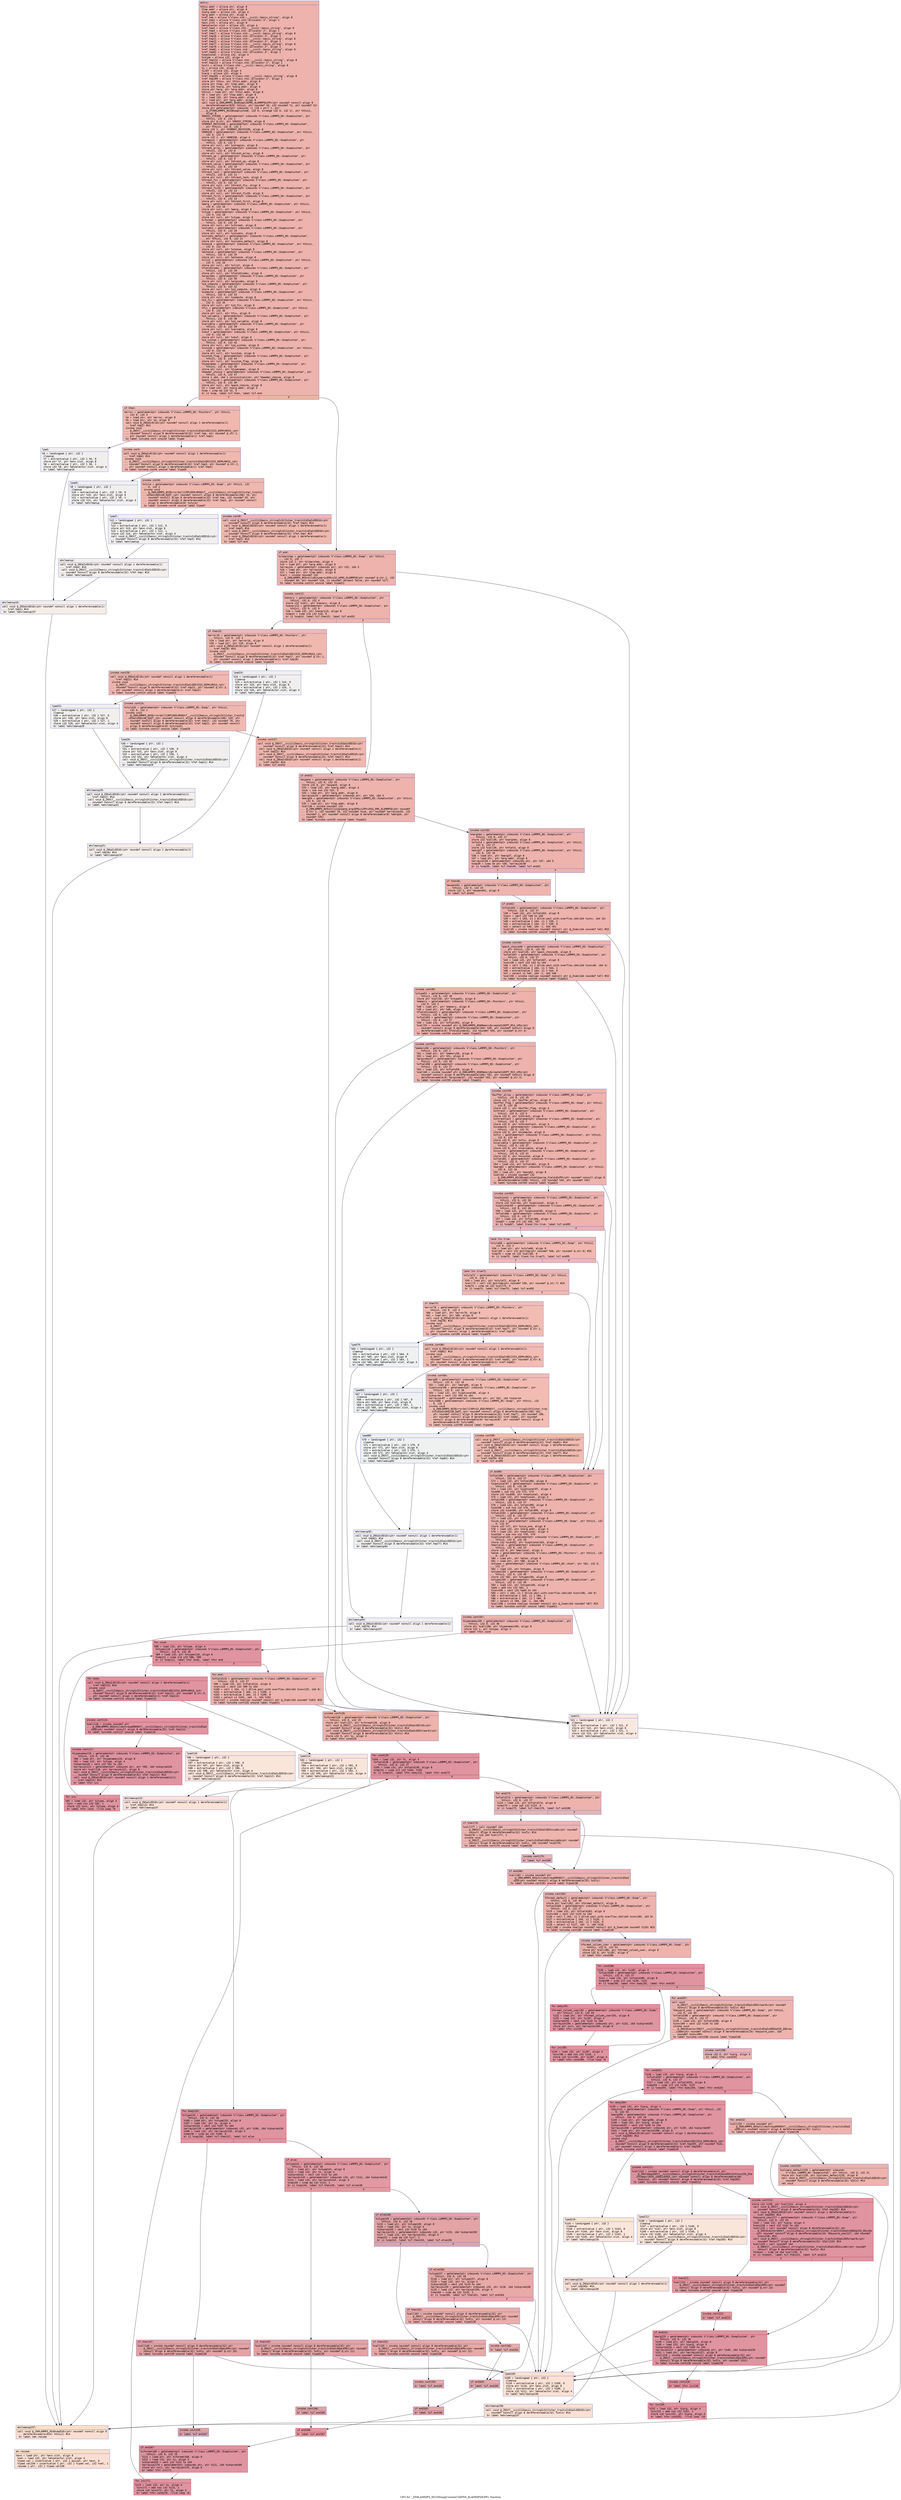 digraph "CFG for '_ZN9LAMMPS_NS10DumpCustomC2EPNS_6LAMMPSEiPPc' function" {
	label="CFG for '_ZN9LAMMPS_NS10DumpCustomC2EPNS_6LAMMPSEiPPc' function";

	Node0x55d03a5a71e0 [shape=record,color="#3d50c3ff", style=filled, fillcolor="#d6524470" fontname="Courier",label="{entry:\l|  %this.addr = alloca ptr, align 8\l  %lmp.addr = alloca ptr, align 8\l  %narg.addr = alloca i32, align 4\l  %arg.addr = alloca ptr, align 8\l  %ref.tmp = alloca %\"class.std::__cxx11::basic_string\", align 8\l  %ref.tmp2 = alloca %\"class.std::allocator.3\", align 1\l  %exn.slot = alloca ptr, align 8\l  %ehselector.slot = alloca i32, align 4\l  %ref.tmp3 = alloca %\"class.std::__cxx11::basic_string\", align 8\l  %ref.tmp4 = alloca %\"class.std::allocator.3\", align 1\l  %ref.tmp17 = alloca %\"class.std::__cxx11::basic_string\", align 8\l  %ref.tmp18 = alloca %\"class.std::allocator.3\", align 1\l  %ref.tmp21 = alloca %\"class.std::__cxx11::basic_string\", align 8\l  %ref.tmp22 = alloca %\"class.std::allocator.3\", align 1\l  %ref.tmp77 = alloca %\"class.std::__cxx11::basic_string\", align 8\l  %ref.tmp78 = alloca %\"class.std::allocator.3\", align 1\l  %ref.tmp81 = alloca %\"class.std::__cxx11::basic_string\", align 8\l  %ref.tmp82 = alloca %\"class.std::allocator.3\", align 1\l  %noptional = alloca i32, align 4\l  %itype = alloca i32, align 4\l  %ref.tmp112 = alloca %\"class.std::__cxx11::basic_string\", align 8\l  %ref.tmp113 = alloca %\"class.std::allocator.3\", align 1\l  %cols = alloca %\"class.std::__cxx11::basic_string\", align 8\l  %i = alloca i32, align 4\l  %i187 = alloca i32, align 4\l  %iarg = alloca i32, align 4\l  %ref.tmp205 = alloca %\"class.std::__cxx11::basic_string\", align 8\l  %ref.tmp209 = alloca %\"class.std::allocator.3\", align 1\l  store ptr %this, ptr %this.addr, align 8\l  store ptr %lmp, ptr %lmp.addr, align 8\l  store i32 %narg, ptr %narg.addr, align 4\l  store ptr %arg, ptr %arg.addr, align 8\l  %this1 = load ptr, ptr %this.addr, align 8\l  %0 = load ptr, ptr %lmp.addr, align 8\l  %1 = load i32, ptr %narg.addr, align 4\l  %2 = load ptr, ptr %arg.addr, align 8\l  call void @_ZN9LAMMPS_NS4DumpC2EPNS_6LAMMPSEiPPc(ptr noundef nonnull align 8\l... dereferenceable(824) %this1, ptr noundef %0, i32 noundef %1, ptr noundef %2)\l  store ptr getelementptr inbounds (\{ [19 x ptr] \}, ptr\l... @_ZTVN9LAMMPS_NS10DumpCustomE, i32 0, inrange i32 0, i32 2), ptr %this1,\l... align 8\l  %MAGIC_STRING = getelementptr inbounds %\"class.LAMMPS_NS::DumpCustom\", ptr\l... %this1, i32 0, i32 1\l  store ptr @.str, ptr %MAGIC_STRING, align 8\l  %FORMAT_REVISION = getelementptr inbounds %\"class.LAMMPS_NS::DumpCustom\",\l... ptr %this1, i32 0, i32 2\l  store i32 2, ptr %FORMAT_REVISION, align 8\l  %ENDIAN = getelementptr inbounds %\"class.LAMMPS_NS::DumpCustom\", ptr %this1,\l... i32 0, i32 3\l  store i32 1, ptr %ENDIAN, align 4\l  %idregion = getelementptr inbounds %\"class.LAMMPS_NS::DumpCustom\", ptr\l... %this1, i32 0, i32 5\l  store ptr null, ptr %idregion, align 8\l  %thresh_array = getelementptr inbounds %\"class.LAMMPS_NS::DumpCustom\", ptr\l... %this1, i32 0, i32 8\l  store ptr null, ptr %thresh_array, align 8\l  %thresh_op = getelementptr inbounds %\"class.LAMMPS_NS::DumpCustom\", ptr\l... %this1, i32 0, i32 9\l  store ptr null, ptr %thresh_op, align 8\l  %thresh_value = getelementptr inbounds %\"class.LAMMPS_NS::DumpCustom\", ptr\l... %this1, i32 0, i32 10\l  store ptr null, ptr %thresh_value, align 8\l  %thresh_last = getelementptr inbounds %\"class.LAMMPS_NS::DumpCustom\", ptr\l... %this1, i32 0, i32 11\l  store ptr null, ptr %thresh_last, align 8\l  %thresh_fix = getelementptr inbounds %\"class.LAMMPS_NS::DumpCustom\", ptr\l... %this1, i32 0, i32 12\l  store ptr null, ptr %thresh_fix, align 8\l  %thresh_fixID = getelementptr inbounds %\"class.LAMMPS_NS::DumpCustom\", ptr\l... %this1, i32 0, i32 13\l  store ptr null, ptr %thresh_fixID, align 8\l  %thresh_first = getelementptr inbounds %\"class.LAMMPS_NS::DumpCustom\", ptr\l... %this1, i32 0, i32 14\l  store ptr null, ptr %thresh_first, align 8\l  %earg = getelementptr inbounds %\"class.LAMMPS_NS::DumpCustom\", ptr %this1,\l... i32 0, i32 16\l  store ptr null, ptr %earg, align 8\l  %vtype = getelementptr inbounds %\"class.LAMMPS_NS::DumpCustom\", ptr %this1,\l... i32 0, i32 18\l  store ptr null, ptr %vtype, align 8\l  %vformat = getelementptr inbounds %\"class.LAMMPS_NS::DumpCustom\", ptr\l... %this1, i32 0, i32 19\l  store ptr null, ptr %vformat, align 8\l  %columns = getelementptr inbounds %\"class.LAMMPS_NS::DumpCustom\", ptr\l... %this1, i32 0, i32 20\l  store ptr null, ptr %columns, align 8\l  %columns_default = getelementptr inbounds %\"class.LAMMPS_NS::DumpCustom\",\l... ptr %this1, i32 0, i32 21\l  store ptr null, ptr %columns_default, align 8\l  %choose = getelementptr inbounds %\"class.LAMMPS_NS::DumpCustom\", ptr %this1,\l... i32 0, i32 24\l  store ptr null, ptr %choose, align 8\l  %dchoose = getelementptr inbounds %\"class.LAMMPS_NS::DumpCustom\", ptr\l... %this1, i32 0, i32 25\l  store ptr null, ptr %dchoose, align 8\l  %clist = getelementptr inbounds %\"class.LAMMPS_NS::DumpCustom\", ptr %this1,\l... i32 0, i32 26\l  store ptr null, ptr %clist, align 8\l  %field2index = getelementptr inbounds %\"class.LAMMPS_NS::DumpCustom\", ptr\l... %this1, i32 0, i32 29\l  store ptr null, ptr %field2index, align 8\l  %argindex = getelementptr inbounds %\"class.LAMMPS_NS::DumpCustom\", ptr\l... %this1, i32 0, i32 30\l  store ptr null, ptr %argindex, align 8\l  %id_compute = getelementptr inbounds %\"class.LAMMPS_NS::DumpCustom\", ptr\l... %this1, i32 0, i32 32\l  store ptr null, ptr %id_compute, align 8\l  %compute = getelementptr inbounds %\"class.LAMMPS_NS::DumpCustom\", ptr\l... %this1, i32 0, i32 33\l  store ptr null, ptr %compute, align 8\l  %id_fix = getelementptr inbounds %\"class.LAMMPS_NS::DumpCustom\", ptr %this1,\l... i32 0, i32 35\l  store ptr null, ptr %id_fix, align 8\l  %fix = getelementptr inbounds %\"class.LAMMPS_NS::DumpCustom\", ptr %this1,\l... i32 0, i32 36\l  store ptr null, ptr %fix, align 8\l  %id_variable = getelementptr inbounds %\"class.LAMMPS_NS::DumpCustom\", ptr\l... %this1, i32 0, i32 38\l  store ptr null, ptr %id_variable, align 8\l  %variable = getelementptr inbounds %\"class.LAMMPS_NS::DumpCustom\", ptr\l... %this1, i32 0, i32 39\l  store ptr null, ptr %variable, align 8\l  %vbuf = getelementptr inbounds %\"class.LAMMPS_NS::DumpCustom\", ptr %this1,\l... i32 0, i32 40\l  store ptr null, ptr %vbuf, align 8\l  %id_custom = getelementptr inbounds %\"class.LAMMPS_NS::DumpCustom\", ptr\l... %this1, i32 0, i32 42\l  store ptr null, ptr %id_custom, align 8\l  %custom = getelementptr inbounds %\"class.LAMMPS_NS::DumpCustom\", ptr %this1,\l... i32 0, i32 43\l  store ptr null, ptr %custom, align 8\l  %custom_flag = getelementptr inbounds %\"class.LAMMPS_NS::DumpCustom\", ptr\l... %this1, i32 0, i32 44\l  store ptr null, ptr %custom_flag, align 8\l  %typenames = getelementptr inbounds %\"class.LAMMPS_NS::DumpCustom\", ptr\l... %this1, i32 0, i32 46\l  store ptr null, ptr %typenames, align 8\l  %header_choice = getelementptr inbounds %\"class.LAMMPS_NS::DumpCustom\", ptr\l... %this1, i32 0, i32 47\l  store \{ i64, i64 \} zeroinitializer, ptr %header_choice, align 8\l  %pack_choice = getelementptr inbounds %\"class.LAMMPS_NS::DumpCustom\", ptr\l... %this1, i32 0, i32 49\l  store ptr null, ptr %pack_choice, align 8\l  %3 = load i32, ptr %narg.addr, align 4\l  %cmp = icmp eq i32 %3, 5\l  br i1 %cmp, label %if.then, label %if.end\l|{<s0>T|<s1>F}}"];
	Node0x55d03a5a71e0:s0 -> Node0x55d03a5aedf0[tooltip="entry -> if.then\nProbability 50.00%" ];
	Node0x55d03a5a71e0:s1 -> Node0x55d03a5aeec0[tooltip="entry -> if.end\nProbability 50.00%" ];
	Node0x55d03a5aedf0 [shape=record,color="#3d50c3ff", style=filled, fillcolor="#dc5d4a70" fontname="Courier",label="{if.then:\l|  %error = getelementptr inbounds %\"class.LAMMPS_NS::Pointers\", ptr %this1,\l... i32 0, i32 3\l  %4 = load ptr, ptr %error, align 8\l  %5 = load ptr, ptr %4, align 8\l  call void @_ZNSaIcEC1Ev(ptr noundef nonnull align 1 dereferenceable(1)\l... %ref.tmp2) #14\l  invoke void\l... @_ZNSt7__cxx1112basic_stringIcSt11char_traitsIcESaIcEEC2IS3_EEPKcRKS3_(ptr\l... noundef nonnull align 8 dereferenceable(32) %ref.tmp, ptr noundef @.str.1,\l... ptr noundef nonnull align 1 dereferenceable(1) %ref.tmp2)\l          to label %invoke.cont unwind label %lpad\l}"];
	Node0x55d03a5aedf0 -> Node0x55d03a5b0540[tooltip="if.then -> invoke.cont\nProbability 100.00%" ];
	Node0x55d03a5aedf0 -> Node0x55d03a5b0620[tooltip="if.then -> lpad\nProbability 0.00%" ];
	Node0x55d03a5b0540 [shape=record,color="#3d50c3ff", style=filled, fillcolor="#dc5d4a70" fontname="Courier",label="{invoke.cont:\l|  call void @_ZNSaIcEC1Ev(ptr noundef nonnull align 1 dereferenceable(1)\l... %ref.tmp4) #14\l  invoke void\l... @_ZNSt7__cxx1112basic_stringIcSt11char_traitsIcESaIcEEC2IS3_EEPKcRKS3_(ptr\l... noundef nonnull align 8 dereferenceable(32) %ref.tmp3, ptr noundef @.str.2,\l... ptr noundef nonnull align 1 dereferenceable(1) %ref.tmp4)\l          to label %invoke.cont6 unwind label %lpad5\l}"];
	Node0x55d03a5b0540 -> Node0x55d03a5b0ad0[tooltip="invoke.cont -> invoke.cont6\nProbability 100.00%" ];
	Node0x55d03a5b0540 -> Node0x55d03a5b0b20[tooltip="invoke.cont -> lpad5\nProbability 0.00%" ];
	Node0x55d03a5b0ad0 [shape=record,color="#3d50c3ff", style=filled, fillcolor="#dc5d4a70" fontname="Courier",label="{invoke.cont6:\l|  %style = getelementptr inbounds %\"class.LAMMPS_NS::Dump\", ptr %this1, i32\l... 0, i32 2\l  invoke void\l... @_ZN9LAMMPS_NS5Error3allIJRPcEEEvRKNSt7__cxx1112basic_stringIcSt11char_traitsI\l...cESaIcEEEiSB_DpOT_(ptr noundef nonnull align 8 dereferenceable(196) %5, ptr\l... noundef nonnull align 8 dereferenceable(32) %ref.tmp, i32 noundef 65, ptr\l... noundef nonnull align 8 dereferenceable(32) %ref.tmp3, ptr noundef nonnull\l... align 8 dereferenceable(8) %style)\l          to label %invoke.cont8 unwind label %lpad7\l}"];
	Node0x55d03a5b0ad0 -> Node0x55d03a5b0a80[tooltip="invoke.cont6 -> invoke.cont8\nProbability 100.00%" ];
	Node0x55d03a5b0ad0 -> Node0x55d03a5b0fd0[tooltip="invoke.cont6 -> lpad7\nProbability 0.00%" ];
	Node0x55d03a5b0a80 [shape=record,color="#3d50c3ff", style=filled, fillcolor="#dc5d4a70" fontname="Courier",label="{invoke.cont8:\l|  call void @_ZNSt7__cxx1112basic_stringIcSt11char_traitsIcESaIcEED1Ev(ptr\l... noundef nonnull align 8 dereferenceable(32) %ref.tmp3) #14\l  call void @_ZNSaIcED1Ev(ptr noundef nonnull align 1 dereferenceable(1)\l... %ref.tmp4) #14\l  call void @_ZNSt7__cxx1112basic_stringIcSt11char_traitsIcESaIcEED1Ev(ptr\l... noundef nonnull align 8 dereferenceable(32) %ref.tmp) #14\l  call void @_ZNSaIcED1Ev(ptr noundef nonnull align 1 dereferenceable(1)\l... %ref.tmp2) #14\l  br label %if.end\l}"];
	Node0x55d03a5b0a80 -> Node0x55d03a5aeec0[tooltip="invoke.cont8 -> if.end\nProbability 100.00%" ];
	Node0x55d03a5b0620 [shape=record,color="#3d50c3ff", style=filled, fillcolor="#e0dbd870" fontname="Courier",label="{lpad:\l|  %6 = landingpad \{ ptr, i32 \}\l          cleanup\l  %7 = extractvalue \{ ptr, i32 \} %6, 0\l  store ptr %7, ptr %exn.slot, align 8\l  %8 = extractvalue \{ ptr, i32 \} %6, 1\l  store i32 %8, ptr %ehselector.slot, align 4\l  br label %ehcleanup10\l}"];
	Node0x55d03a5b0620 -> Node0x55d03a5b1c20[tooltip="lpad -> ehcleanup10\nProbability 100.00%" ];
	Node0x55d03a5b0b20 [shape=record,color="#3d50c3ff", style=filled, fillcolor="#e0dbd870" fontname="Courier",label="{lpad5:\l|  %9 = landingpad \{ ptr, i32 \}\l          cleanup\l  %10 = extractvalue \{ ptr, i32 \} %9, 0\l  store ptr %10, ptr %exn.slot, align 8\l  %11 = extractvalue \{ ptr, i32 \} %9, 1\l  store i32 %11, ptr %ehselector.slot, align 4\l  br label %ehcleanup\l}"];
	Node0x55d03a5b0b20 -> Node0x55d03a5b1ff0[tooltip="lpad5 -> ehcleanup\nProbability 100.00%" ];
	Node0x55d03a5b0fd0 [shape=record,color="#3d50c3ff", style=filled, fillcolor="#e0dbd870" fontname="Courier",label="{lpad7:\l|  %12 = landingpad \{ ptr, i32 \}\l          cleanup\l  %13 = extractvalue \{ ptr, i32 \} %12, 0\l  store ptr %13, ptr %exn.slot, align 8\l  %14 = extractvalue \{ ptr, i32 \} %12, 1\l  store i32 %14, ptr %ehselector.slot, align 4\l  call void @_ZNSt7__cxx1112basic_stringIcSt11char_traitsIcESaIcEED1Ev(ptr\l... noundef nonnull align 8 dereferenceable(32) %ref.tmp3) #14\l  br label %ehcleanup\l}"];
	Node0x55d03a5b0fd0 -> Node0x55d03a5b1ff0[tooltip="lpad7 -> ehcleanup\nProbability 100.00%" ];
	Node0x55d03a5b1ff0 [shape=record,color="#3d50c3ff", style=filled, fillcolor="#e5d8d170" fontname="Courier",label="{ehcleanup:\l|  call void @_ZNSaIcED1Ev(ptr noundef nonnull align 1 dereferenceable(1)\l... %ref.tmp4) #14\l  call void @_ZNSt7__cxx1112basic_stringIcSt11char_traitsIcESaIcEED1Ev(ptr\l... noundef nonnull align 8 dereferenceable(32) %ref.tmp) #14\l  br label %ehcleanup10\l}"];
	Node0x55d03a5b1ff0 -> Node0x55d03a5b1c20[tooltip="ehcleanup -> ehcleanup10\nProbability 100.00%" ];
	Node0x55d03a5b1c20 [shape=record,color="#3d50c3ff", style=filled, fillcolor="#e8d6cc70" fontname="Courier",label="{ehcleanup10:\l|  call void @_ZNSaIcED1Ev(ptr noundef nonnull align 1 dereferenceable(1)\l... %ref.tmp2) #14\l  br label %ehcleanup237\l}"];
	Node0x55d03a5b1c20 -> Node0x55d03a5b2900[tooltip="ehcleanup10 -> ehcleanup237\nProbability 100.00%" ];
	Node0x55d03a5aeec0 [shape=record,color="#3d50c3ff", style=filled, fillcolor="#d6524470" fontname="Courier",label="{if.end:\l|  %clearstep = getelementptr inbounds %\"class.LAMMPS_NS::Dump\", ptr %this1,\l... i32 0, i32 7\l  store i32 1, ptr %clearstep, align 4\l  %15 = load ptr, ptr %arg.addr, align 8\l  %arrayidx = getelementptr inbounds ptr, ptr %15, i64 3\l  %16 = load ptr, ptr %arrayidx, align 8\l  %17 = load ptr, ptr %lmp.addr, align 8\l  %call = invoke noundef i32\l... @_ZN9LAMMPS_NS5utils8inumericEPKciS2_bPNS_6LAMMPSE(ptr noundef @.str.1, i32\l... noundef 69, ptr noundef %16, i1 noundef zeroext false, ptr noundef %17)\l          to label %invoke.cont12 unwind label %lpad11\l}"];
	Node0x55d03a5aeec0 -> Node0x55d03a5b2eb0[tooltip="if.end -> invoke.cont12\nProbability 100.00%" ];
	Node0x55d03a5aeec0 -> Node0x55d03a5b2f30[tooltip="if.end -> lpad11\nProbability 0.00%" ];
	Node0x55d03a5b2eb0 [shape=record,color="#3d50c3ff", style=filled, fillcolor="#d6524470" fontname="Courier",label="{invoke.cont12:\l|  %nevery = getelementptr inbounds %\"class.LAMMPS_NS::DumpCustom\", ptr\l... %this1, i32 0, i32 4\l  store i32 %call, ptr %nevery, align 8\l  %nevery13 = getelementptr inbounds %\"class.LAMMPS_NS::DumpCustom\", ptr\l... %this1, i32 0, i32 4\l  %18 = load i32, ptr %nevery13, align 8\l  %cmp14 = icmp sle i32 %18, 0\l  br i1 %cmp14, label %if.then15, label %if.end32\l|{<s0>T|<s1>F}}"];
	Node0x55d03a5b2eb0:s0 -> Node0x55d03a5b3600[tooltip="invoke.cont12 -> if.then15\nProbability 50.00%" ];
	Node0x55d03a5b2eb0:s1 -> Node0x55d03a5b3680[tooltip="invoke.cont12 -> if.end32\nProbability 50.00%" ];
	Node0x55d03a5b3600 [shape=record,color="#3d50c3ff", style=filled, fillcolor="#dc5d4a70" fontname="Courier",label="{if.then15:\l|  %error16 = getelementptr inbounds %\"class.LAMMPS_NS::Pointers\", ptr\l... %this1, i32 0, i32 3\l  %19 = load ptr, ptr %error16, align 8\l  %20 = load ptr, ptr %19, align 8\l  call void @_ZNSaIcEC1Ev(ptr noundef nonnull align 1 dereferenceable(1)\l... %ref.tmp18) #14\l  invoke void\l... @_ZNSt7__cxx1112basic_stringIcSt11char_traitsIcESaIcEEC2IS3_EEPKcRKS3_(ptr\l... noundef nonnull align 8 dereferenceable(32) %ref.tmp17, ptr noundef @.str.1,\l... ptr noundef nonnull align 1 dereferenceable(1) %ref.tmp18)\l          to label %invoke.cont20 unwind label %lpad19\l}"];
	Node0x55d03a5b3600 -> Node0x55d03a5b3b70[tooltip="if.then15 -> invoke.cont20\nProbability 100.00%" ];
	Node0x55d03a5b3600 -> Node0x55d03a5b3bf0[tooltip="if.then15 -> lpad19\nProbability 0.00%" ];
	Node0x55d03a5b3b70 [shape=record,color="#3d50c3ff", style=filled, fillcolor="#dc5d4a70" fontname="Courier",label="{invoke.cont20:\l|  call void @_ZNSaIcEC1Ev(ptr noundef nonnull align 1 dereferenceable(1)\l... %ref.tmp22) #14\l  invoke void\l... @_ZNSt7__cxx1112basic_stringIcSt11char_traitsIcESaIcEEC2IS3_EEPKcRKS3_(ptr\l... noundef nonnull align 8 dereferenceable(32) %ref.tmp21, ptr noundef @.str.3,\l... ptr noundef nonnull align 1 dereferenceable(1) %ref.tmp22)\l          to label %invoke.cont24 unwind label %lpad23\l}"];
	Node0x55d03a5b3b70 -> Node0x55d03a5b3f70[tooltip="invoke.cont20 -> invoke.cont24\nProbability 100.00%" ];
	Node0x55d03a5b3b70 -> Node0x55d03a5b3fc0[tooltip="invoke.cont20 -> lpad23\nProbability 0.00%" ];
	Node0x55d03a5b3f70 [shape=record,color="#3d50c3ff", style=filled, fillcolor="#dc5d4a70" fontname="Courier",label="{invoke.cont24:\l|  %style25 = getelementptr inbounds %\"class.LAMMPS_NS::Dump\", ptr %this1,\l... i32 0, i32 2\l  invoke void\l... @_ZN9LAMMPS_NS5Error3allIJRPcEEEvRKNSt7__cxx1112basic_stringIcSt11char_traitsI\l...cESaIcEEEiSB_DpOT_(ptr noundef nonnull align 8 dereferenceable(196) %20, ptr\l... noundef nonnull align 8 dereferenceable(32) %ref.tmp17, i32 noundef 70, ptr\l... noundef nonnull align 8 dereferenceable(32) %ref.tmp21, ptr noundef nonnull\l... align 8 dereferenceable(8) %style25)\l          to label %invoke.cont27 unwind label %lpad26\l}"];
	Node0x55d03a5b3f70 -> Node0x55d03a5b3f20[tooltip="invoke.cont24 -> invoke.cont27\nProbability 100.00%" ];
	Node0x55d03a5b3f70 -> Node0x55d03a5acbe0[tooltip="invoke.cont24 -> lpad26\nProbability 0.00%" ];
	Node0x55d03a5b3f20 [shape=record,color="#3d50c3ff", style=filled, fillcolor="#dc5d4a70" fontname="Courier",label="{invoke.cont27:\l|  call void @_ZNSt7__cxx1112basic_stringIcSt11char_traitsIcESaIcEED1Ev(ptr\l... noundef nonnull align 8 dereferenceable(32) %ref.tmp21) #14\l  call void @_ZNSaIcED1Ev(ptr noundef nonnull align 1 dereferenceable(1)\l... %ref.tmp22) #14\l  call void @_ZNSt7__cxx1112basic_stringIcSt11char_traitsIcESaIcEED1Ev(ptr\l... noundef nonnull align 8 dereferenceable(32) %ref.tmp17) #14\l  call void @_ZNSaIcED1Ev(ptr noundef nonnull align 1 dereferenceable(1)\l... %ref.tmp18) #14\l  br label %if.end32\l}"];
	Node0x55d03a5b3f20 -> Node0x55d03a5b3680[tooltip="invoke.cont27 -> if.end32\nProbability 100.00%" ];
	Node0x55d03a5b2f30 [shape=record,color="#3d50c3ff", style=filled, fillcolor="#f1ccb870" fontname="Courier",label="{lpad11:\l|  %21 = landingpad \{ ptr, i32 \}\l          cleanup\l  %22 = extractvalue \{ ptr, i32 \} %21, 0\l  store ptr %22, ptr %exn.slot, align 8\l  %23 = extractvalue \{ ptr, i32 \} %21, 1\l  store i32 %23, ptr %ehselector.slot, align 4\l  br label %ehcleanup237\l}"];
	Node0x55d03a5b2f30 -> Node0x55d03a5b2900[tooltip="lpad11 -> ehcleanup237\nProbability 100.00%" ];
	Node0x55d03a5b3bf0 [shape=record,color="#3d50c3ff", style=filled, fillcolor="#e0dbd870" fontname="Courier",label="{lpad19:\l|  %24 = landingpad \{ ptr, i32 \}\l          cleanup\l  %25 = extractvalue \{ ptr, i32 \} %24, 0\l  store ptr %25, ptr %exn.slot, align 8\l  %26 = extractvalue \{ ptr, i32 \} %24, 1\l  store i32 %26, ptr %ehselector.slot, align 4\l  br label %ehcleanup31\l}"];
	Node0x55d03a5b3bf0 -> Node0x55d03a5b55f0[tooltip="lpad19 -> ehcleanup31\nProbability 100.00%" ];
	Node0x55d03a5b3fc0 [shape=record,color="#3d50c3ff", style=filled, fillcolor="#e0dbd870" fontname="Courier",label="{lpad23:\l|  %27 = landingpad \{ ptr, i32 \}\l          cleanup\l  %28 = extractvalue \{ ptr, i32 \} %27, 0\l  store ptr %28, ptr %exn.slot, align 8\l  %29 = extractvalue \{ ptr, i32 \} %27, 1\l  store i32 %29, ptr %ehselector.slot, align 4\l  br label %ehcleanup29\l}"];
	Node0x55d03a5b3fc0 -> Node0x55d03a5b5960[tooltip="lpad23 -> ehcleanup29\nProbability 100.00%" ];
	Node0x55d03a5acbe0 [shape=record,color="#3d50c3ff", style=filled, fillcolor="#e0dbd870" fontname="Courier",label="{lpad26:\l|  %30 = landingpad \{ ptr, i32 \}\l          cleanup\l  %31 = extractvalue \{ ptr, i32 \} %30, 0\l  store ptr %31, ptr %exn.slot, align 8\l  %32 = extractvalue \{ ptr, i32 \} %30, 1\l  store i32 %32, ptr %ehselector.slot, align 4\l  call void @_ZNSt7__cxx1112basic_stringIcSt11char_traitsIcESaIcEED1Ev(ptr\l... noundef nonnull align 8 dereferenceable(32) %ref.tmp21) #14\l  br label %ehcleanup29\l}"];
	Node0x55d03a5acbe0 -> Node0x55d03a5b5960[tooltip="lpad26 -> ehcleanup29\nProbability 100.00%" ];
	Node0x55d03a5b5960 [shape=record,color="#3d50c3ff", style=filled, fillcolor="#e5d8d170" fontname="Courier",label="{ehcleanup29:\l|  call void @_ZNSaIcED1Ev(ptr noundef nonnull align 1 dereferenceable(1)\l... %ref.tmp22) #14\l  call void @_ZNSt7__cxx1112basic_stringIcSt11char_traitsIcESaIcEED1Ev(ptr\l... noundef nonnull align 8 dereferenceable(32) %ref.tmp17) #14\l  br label %ehcleanup31\l}"];
	Node0x55d03a5b5960 -> Node0x55d03a5b55f0[tooltip="ehcleanup29 -> ehcleanup31\nProbability 100.00%" ];
	Node0x55d03a5b55f0 [shape=record,color="#3d50c3ff", style=filled, fillcolor="#e8d6cc70" fontname="Courier",label="{ehcleanup31:\l|  call void @_ZNSaIcED1Ev(ptr noundef nonnull align 1 dereferenceable(1)\l... %ref.tmp18) #14\l  br label %ehcleanup237\l}"];
	Node0x55d03a5b55f0 -> Node0x55d03a5b2900[tooltip="ehcleanup31 -> ehcleanup237\nProbability 100.00%" ];
	Node0x55d03a5b3680 [shape=record,color="#3d50c3ff", style=filled, fillcolor="#d6524470" fontname="Courier",label="{if.end32:\l|  %expand = getelementptr inbounds %\"class.LAMMPS_NS::DumpCustom\", ptr\l... %this1, i32 0, i32 15\l  store i32 0, ptr %expand, align 8\l  %33 = load i32, ptr %narg.addr, align 4\l  %sub = sub nsw i32 %33, 5\l  %34 = load ptr, ptr %arg.addr, align 8\l  %arrayidx33 = getelementptr inbounds ptr, ptr %34, i64 5\l  %earg34 = getelementptr inbounds %\"class.LAMMPS_NS::DumpCustom\", ptr %this1,\l... i32 0, i32 16\l  %35 = load ptr, ptr %lmp.addr, align 8\l  %call36 = invoke noundef i32\l... @_ZN9LAMMPS_NS5utils11expand_argsEPKciiPPciRS4_PNS_6LAMMPSE(ptr noundef\l... @.str.1, i32 noundef 78, i32 noundef %sub, ptr noundef %arrayidx33, i32\l... noundef 1, ptr noundef nonnull align 8 dereferenceable(8) %earg34, ptr\l... noundef %35)\l          to label %invoke.cont35 unwind label %lpad11\l}"];
	Node0x55d03a5b3680 -> Node0x55d03a5b68d0[tooltip="if.end32 -> invoke.cont35\nProbability 100.00%" ];
	Node0x55d03a5b3680 -> Node0x55d03a5b2f30[tooltip="if.end32 -> lpad11\nProbability 0.00%" ];
	Node0x55d03a5b68d0 [shape=record,color="#3d50c3ff", style=filled, fillcolor="#d6524470" fontname="Courier",label="{invoke.cont35:\l|  %nargnew = getelementptr inbounds %\"class.LAMMPS_NS::DumpCustom\", ptr\l... %this1, i32 0, i32 17\l  store i32 %call36, ptr %nargnew, align 8\l  %nfield = getelementptr inbounds %\"class.LAMMPS_NS::DumpCustom\", ptr %this1,\l... i32 0, i32 27\l  store i32 %call36, ptr %nfield, align 8\l  %earg37 = getelementptr inbounds %\"class.LAMMPS_NS::DumpCustom\", ptr %this1,\l... i32 0, i32 16\l  %36 = load ptr, ptr %earg37, align 8\l  %37 = load ptr, ptr %arg.addr, align 8\l  %arrayidx38 = getelementptr inbounds ptr, ptr %37, i64 5\l  %cmp39 = icmp ne ptr %36, %arrayidx38\l  br i1 %cmp39, label %if.then40, label %if.end42\l|{<s0>T|<s1>F}}"];
	Node0x55d03a5b68d0:s0 -> Node0x55d03a5b6850[tooltip="invoke.cont35 -> if.then40\nProbability 62.50%" ];
	Node0x55d03a5b68d0:s1 -> Node0x55d03a5b7180[tooltip="invoke.cont35 -> if.end42\nProbability 37.50%" ];
	Node0x55d03a5b6850 [shape=record,color="#3d50c3ff", style=filled, fillcolor="#d8564670" fontname="Courier",label="{if.then40:\l|  %expand41 = getelementptr inbounds %\"class.LAMMPS_NS::DumpCustom\", ptr\l... %this1, i32 0, i32 15\l  store i32 1, ptr %expand41, align 8\l  br label %if.end42\l}"];
	Node0x55d03a5b6850 -> Node0x55d03a5b7180[tooltip="if.then40 -> if.end42\nProbability 100.00%" ];
	Node0x55d03a5b7180 [shape=record,color="#3d50c3ff", style=filled, fillcolor="#d6524470" fontname="Courier",label="{if.end42:\l|  %nfield43 = getelementptr inbounds %\"class.LAMMPS_NS::DumpCustom\", ptr\l... %this1, i32 0, i32 27\l  %38 = load i32, ptr %nfield43, align 8\l  %conv = sext i32 %38 to i64\l  %39 = call \{ i64, i1 \} @llvm.umul.with.overflow.i64(i64 %conv, i64 16)\l  %40 = extractvalue \{ i64, i1 \} %39, 1\l  %41 = extractvalue \{ i64, i1 \} %39, 0\l  %42 = select i1 %40, i64 -1, i64 %41\l  %call45 = invoke noalias noundef nonnull ptr @_Znam(i64 noundef %42) #15\l          to label %invoke.cont44 unwind label %lpad11\l}"];
	Node0x55d03a5b7180 -> Node0x55d03a5b7ae0[tooltip="if.end42 -> invoke.cont44\nProbability 100.00%" ];
	Node0x55d03a5b7180 -> Node0x55d03a5b2f30[tooltip="if.end42 -> lpad11\nProbability 0.00%" ];
	Node0x55d03a5b7ae0 [shape=record,color="#3d50c3ff", style=filled, fillcolor="#d6524470" fontname="Courier",label="{invoke.cont44:\l|  %pack_choice46 = getelementptr inbounds %\"class.LAMMPS_NS::DumpCustom\",\l... ptr %this1, i32 0, i32 49\l  store ptr %call45, ptr %pack_choice46, align 8\l  %nfield47 = getelementptr inbounds %\"class.LAMMPS_NS::DumpCustom\", ptr\l... %this1, i32 0, i32 27\l  %43 = load i32, ptr %nfield47, align 8\l  %conv48 = sext i32 %43 to i64\l  %44 = call \{ i64, i1 \} @llvm.umul.with.overflow.i64(i64 %conv48, i64 4)\l  %45 = extractvalue \{ i64, i1 \} %44, 1\l  %46 = extractvalue \{ i64, i1 \} %44, 0\l  %47 = select i1 %45, i64 -1, i64 %46\l  %call50 = invoke noalias noundef nonnull ptr @_Znam(i64 noundef %47) #15\l          to label %invoke.cont49 unwind label %lpad11\l}"];
	Node0x55d03a5b7ae0 -> Node0x55d03a5a5740[tooltip="invoke.cont44 -> invoke.cont49\nProbability 100.00%" ];
	Node0x55d03a5b7ae0 -> Node0x55d03a5b2f30[tooltip="invoke.cont44 -> lpad11\nProbability 0.00%" ];
	Node0x55d03a5a5740 [shape=record,color="#3d50c3ff", style=filled, fillcolor="#d6524470" fontname="Courier",label="{invoke.cont49:\l|  %vtype51 = getelementptr inbounds %\"class.LAMMPS_NS::DumpCustom\", ptr\l... %this1, i32 0, i32 18\l  store ptr %call50, ptr %vtype51, align 8\l  %memory = getelementptr inbounds %\"class.LAMMPS_NS::Pointers\", ptr %this1,\l... i32 0, i32 2\l  %48 = load ptr, ptr %memory, align 8\l  %49 = load ptr, ptr %48, align 8\l  %field2index52 = getelementptr inbounds %\"class.LAMMPS_NS::DumpCustom\", ptr\l... %this1, i32 0, i32 29\l  %nfield53 = getelementptr inbounds %\"class.LAMMPS_NS::DumpCustom\", ptr\l... %this1, i32 0, i32 27\l  %50 = load i32, ptr %nfield53, align 8\l  %call55 = invoke noundef ptr @_ZN9LAMMPS_NS6Memory6createIiEEPT_RS3_iPKc(ptr\l... noundef nonnull align 8 dereferenceable(184) %49, ptr noundef nonnull align 8\l... dereferenceable(8) %field2index52, i32 noundef %50, ptr noundef @.str.4)\l          to label %invoke.cont54 unwind label %lpad11\l}"];
	Node0x55d03a5a5740 -> Node0x55d03a5b9890[tooltip="invoke.cont49 -> invoke.cont54\nProbability 100.00%" ];
	Node0x55d03a5a5740 -> Node0x55d03a5b2f30[tooltip="invoke.cont49 -> lpad11\nProbability 0.00%" ];
	Node0x55d03a5b9890 [shape=record,color="#3d50c3ff", style=filled, fillcolor="#d6524470" fontname="Courier",label="{invoke.cont54:\l|  %memory56 = getelementptr inbounds %\"class.LAMMPS_NS::Pointers\", ptr\l... %this1, i32 0, i32 2\l  %51 = load ptr, ptr %memory56, align 8\l  %52 = load ptr, ptr %51, align 8\l  %argindex57 = getelementptr inbounds %\"class.LAMMPS_NS::DumpCustom\", ptr\l... %this1, i32 0, i32 30\l  %nfield58 = getelementptr inbounds %\"class.LAMMPS_NS::DumpCustom\", ptr\l... %this1, i32 0, i32 27\l  %53 = load i32, ptr %nfield58, align 8\l  %call60 = invoke noundef ptr @_ZN9LAMMPS_NS6Memory6createIiEEPT_RS3_iPKc(ptr\l... noundef nonnull align 8 dereferenceable(184) %52, ptr noundef nonnull align 8\l... dereferenceable(8) %argindex57, i32 noundef %53, ptr noundef @.str.5)\l          to label %invoke.cont59 unwind label %lpad11\l}"];
	Node0x55d03a5b9890 -> Node0x55d03a5ba050[tooltip="invoke.cont54 -> invoke.cont59\nProbability 100.00%" ];
	Node0x55d03a5b9890 -> Node0x55d03a5b2f30[tooltip="invoke.cont54 -> lpad11\nProbability 0.00%" ];
	Node0x55d03a5ba050 [shape=record,color="#3d50c3ff", style=filled, fillcolor="#d6524470" fontname="Courier",label="{invoke.cont59:\l|  %buffer_allow = getelementptr inbounds %\"class.LAMMPS_NS::Dump\", ptr\l... %this1, i32 0, i32 25\l  store i32 1, ptr %buffer_allow, align 8\l  %buffer_flag = getelementptr inbounds %\"class.LAMMPS_NS::Dump\", ptr %this1,\l... i32 0, i32 26\l  store i32 1, ptr %buffer_flag, align 4\l  %nthresh = getelementptr inbounds %\"class.LAMMPS_NS::DumpCustom\", ptr\l... %this1, i32 0, i32 6\l  store i32 0, ptr %nthresh, align 8\l  %nthreshlast = getelementptr inbounds %\"class.LAMMPS_NS::DumpCustom\", ptr\l... %this1, i32 0, i32 7\l  store i32 0, ptr %nthreshlast, align 4\l  %ncompute = getelementptr inbounds %\"class.LAMMPS_NS::DumpCustom\", ptr\l... %this1, i32 0, i32 31\l  store i32 0, ptr %ncompute, align 8\l  %nfix = getelementptr inbounds %\"class.LAMMPS_NS::DumpCustom\", ptr %this1,\l... i32 0, i32 34\l  store i32 0, ptr %nfix, align 8\l  %nvariable = getelementptr inbounds %\"class.LAMMPS_NS::DumpCustom\", ptr\l... %this1, i32 0, i32 37\l  store i32 0, ptr %nvariable, align 8\l  %ncustom = getelementptr inbounds %\"class.LAMMPS_NS::DumpCustom\", ptr\l... %this1, i32 0, i32 41\l  store i32 0, ptr %ncustom, align 8\l  %nfield61 = getelementptr inbounds %\"class.LAMMPS_NS::DumpCustom\", ptr\l... %this1, i32 0, i32 27\l  %54 = load i32, ptr %nfield61, align 8\l  %earg62 = getelementptr inbounds %\"class.LAMMPS_NS::DumpCustom\", ptr %this1,\l... i32 0, i32 16\l  %55 = load ptr, ptr %earg62, align 8\l  %call64 = invoke noundef i32\l... @_ZN9LAMMPS_NS10DumpCustom12parse_fieldsEiPPc(ptr noundef nonnull align 8\l... dereferenceable(1200) %this1, i32 noundef %54, ptr noundef %55)\l          to label %invoke.cont63 unwind label %lpad11\l}"];
	Node0x55d03a5ba050 -> Node0x55d03a5bb2b0[tooltip="invoke.cont59 -> invoke.cont63\nProbability 100.00%" ];
	Node0x55d03a5ba050 -> Node0x55d03a5b2f30[tooltip="invoke.cont59 -> lpad11\nProbability 0.00%" ];
	Node0x55d03a5bb2b0 [shape=record,color="#3d50c3ff", style=filled, fillcolor="#d6524470" fontname="Courier",label="{invoke.cont63:\l|  %ioptional = getelementptr inbounds %\"class.LAMMPS_NS::DumpCustom\", ptr\l... %this1, i32 0, i32 28\l  store i32 %call64, ptr %ioptional, align 4\l  %ioptional65 = getelementptr inbounds %\"class.LAMMPS_NS::DumpCustom\", ptr\l... %this1, i32 0, i32 28\l  %56 = load i32, ptr %ioptional65, align 4\l  %nfield66 = getelementptr inbounds %\"class.LAMMPS_NS::DumpCustom\", ptr\l... %this1, i32 0, i32 27\l  %57 = load i32, ptr %nfield66, align 8\l  %cmp67 = icmp slt i32 %56, %57\l  br i1 %cmp67, label %land.lhs.true, label %if.end95\l|{<s0>T|<s1>F}}"];
	Node0x55d03a5bb2b0:s0 -> Node0x55d03a5bbaf0[tooltip="invoke.cont63 -> land.lhs.true\nProbability 50.00%" ];
	Node0x55d03a5bb2b0:s1 -> Node0x55d03a5bbb70[tooltip="invoke.cont63 -> if.end95\nProbability 50.00%" ];
	Node0x55d03a5bbaf0 [shape=record,color="#3d50c3ff", style=filled, fillcolor="#dc5d4a70" fontname="Courier",label="{land.lhs.true:\l|  %style68 = getelementptr inbounds %\"class.LAMMPS_NS::Dump\", ptr %this1,\l... i32 0, i32 2\l  %58 = load ptr, ptr %style68, align 8\l  %call69 = call i32 @strcmp(ptr noundef %58, ptr noundef @.str.6) #16\l  %cmp70 = icmp ne i32 %call69, 0\l  br i1 %cmp70, label %land.lhs.true71, label %if.end95\l|{<s0>T|<s1>F}}"];
	Node0x55d03a5bbaf0:s0 -> Node0x55d03a5bc0e0[tooltip="land.lhs.true -> land.lhs.true71\nProbability 62.50%" ];
	Node0x55d03a5bbaf0:s1 -> Node0x55d03a5bbb70[tooltip="land.lhs.true -> if.end95\nProbability 37.50%" ];
	Node0x55d03a5bc0e0 [shape=record,color="#3d50c3ff", style=filled, fillcolor="#de614d70" fontname="Courier",label="{land.lhs.true71:\l|  %style72 = getelementptr inbounds %\"class.LAMMPS_NS::Dump\", ptr %this1,\l... i32 0, i32 2\l  %59 = load ptr, ptr %style72, align 8\l  %call73 = call i32 @strcmp(ptr noundef %59, ptr noundef @.str.7) #16\l  %cmp74 = icmp ne i32 %call73, 0\l  br i1 %cmp74, label %if.then75, label %if.end95\l|{<s0>T|<s1>F}}"];
	Node0x55d03a5bc0e0:s0 -> Node0x55d03a5bc600[tooltip="land.lhs.true71 -> if.then75\nProbability 62.50%" ];
	Node0x55d03a5bc0e0:s1 -> Node0x55d03a5bbb70[tooltip="land.lhs.true71 -> if.end95\nProbability 37.50%" ];
	Node0x55d03a5bc600 [shape=record,color="#3d50c3ff", style=filled, fillcolor="#e1675170" fontname="Courier",label="{if.then75:\l|  %error76 = getelementptr inbounds %\"class.LAMMPS_NS::Pointers\", ptr\l... %this1, i32 0, i32 3\l  %60 = load ptr, ptr %error76, align 8\l  %61 = load ptr, ptr %60, align 8\l  call void @_ZNSaIcEC1Ev(ptr noundef nonnull align 1 dereferenceable(1)\l... %ref.tmp78) #14\l  invoke void\l... @_ZNSt7__cxx1112basic_stringIcSt11char_traitsIcESaIcEEC2IS3_EEPKcRKS3_(ptr\l... noundef nonnull align 8 dereferenceable(32) %ref.tmp77, ptr noundef @.str.1,\l... ptr noundef nonnull align 1 dereferenceable(1) %ref.tmp78)\l          to label %invoke.cont80 unwind label %lpad79\l}"];
	Node0x55d03a5bc600 -> Node0x55d03a5bca60[tooltip="if.then75 -> invoke.cont80\nProbability 100.00%" ];
	Node0x55d03a5bc600 -> Node0x55d03a5bcae0[tooltip="if.then75 -> lpad79\nProbability 0.00%" ];
	Node0x55d03a5bca60 [shape=record,color="#3d50c3ff", style=filled, fillcolor="#e1675170" fontname="Courier",label="{invoke.cont80:\l|  call void @_ZNSaIcEC1Ev(ptr noundef nonnull align 1 dereferenceable(1)\l... %ref.tmp82) #14\l  invoke void\l... @_ZNSt7__cxx1112basic_stringIcSt11char_traitsIcESaIcEEC2IS3_EEPKcRKS3_(ptr\l... noundef nonnull align 8 dereferenceable(32) %ref.tmp81, ptr noundef @.str.8,\l... ptr noundef nonnull align 1 dereferenceable(1) %ref.tmp82)\l          to label %invoke.cont84 unwind label %lpad83\l}"];
	Node0x55d03a5bca60 -> Node0x55d03a5bce60[tooltip="invoke.cont80 -> invoke.cont84\nProbability 100.00%" ];
	Node0x55d03a5bca60 -> Node0x55d03a5bceb0[tooltip="invoke.cont80 -> lpad83\nProbability 0.00%" ];
	Node0x55d03a5bce60 [shape=record,color="#3d50c3ff", style=filled, fillcolor="#e1675170" fontname="Courier",label="{invoke.cont84:\l|  %earg85 = getelementptr inbounds %\"class.LAMMPS_NS::DumpCustom\", ptr\l... %this1, i32 0, i32 16\l  %62 = load ptr, ptr %earg85, align 8\l  %ioptional86 = getelementptr inbounds %\"class.LAMMPS_NS::DumpCustom\", ptr\l... %this1, i32 0, i32 28\l  %63 = load i32, ptr %ioptional86, align 4\l  %idxprom = sext i32 %63 to i64\l  %arrayidx87 = getelementptr inbounds ptr, ptr %62, i64 %idxprom\l  %style88 = getelementptr inbounds %\"class.LAMMPS_NS::Dump\", ptr %this1, i32\l... 0, i32 2\l  invoke void\l... @_ZN9LAMMPS_NS5Error3allIJRPcS3_EEEvRKNSt7__cxx1112basic_stringIcSt11char_trai\l...tsIcESaIcEEEiSB_DpOT_(ptr noundef nonnull align 8 dereferenceable(196) %61,\l... ptr noundef nonnull align 8 dereferenceable(32) %ref.tmp77, i32 noundef 108,\l... ptr noundef nonnull align 8 dereferenceable(32) %ref.tmp81, ptr noundef\l... nonnull align 8 dereferenceable(8) %arrayidx87, ptr noundef nonnull align 8\l... dereferenceable(8) %style88)\l          to label %invoke.cont90 unwind label %lpad89\l}"];
	Node0x55d03a5bce60 -> Node0x55d03a5bce10[tooltip="invoke.cont84 -> invoke.cont90\nProbability 100.00%" ];
	Node0x55d03a5bce60 -> Node0x55d03a5bd6b0[tooltip="invoke.cont84 -> lpad89\nProbability 0.00%" ];
	Node0x55d03a5bce10 [shape=record,color="#3d50c3ff", style=filled, fillcolor="#e1675170" fontname="Courier",label="{invoke.cont90:\l|  call void @_ZNSt7__cxx1112basic_stringIcSt11char_traitsIcESaIcEED1Ev(ptr\l... noundef nonnull align 8 dereferenceable(32) %ref.tmp81) #14\l  call void @_ZNSaIcED1Ev(ptr noundef nonnull align 1 dereferenceable(1)\l... %ref.tmp82) #14\l  call void @_ZNSt7__cxx1112basic_stringIcSt11char_traitsIcESaIcEED1Ev(ptr\l... noundef nonnull align 8 dereferenceable(32) %ref.tmp77) #14\l  call void @_ZNSaIcED1Ev(ptr noundef nonnull align 1 dereferenceable(1)\l... %ref.tmp78) #14\l  br label %if.end95\l}"];
	Node0x55d03a5bce10 -> Node0x55d03a5bbb70[tooltip="invoke.cont90 -> if.end95\nProbability 100.00%" ];
	Node0x55d03a5bcae0 [shape=record,color="#3d50c3ff", style=filled, fillcolor="#dbdcde70" fontname="Courier",label="{lpad79:\l|  %64 = landingpad \{ ptr, i32 \}\l          cleanup\l  %65 = extractvalue \{ ptr, i32 \} %64, 0\l  store ptr %65, ptr %exn.slot, align 8\l  %66 = extractvalue \{ ptr, i32 \} %64, 1\l  store i32 %66, ptr %ehselector.slot, align 4\l  br label %ehcleanup94\l}"];
	Node0x55d03a5bcae0 -> Node0x55d03a5be190[tooltip="lpad79 -> ehcleanup94\nProbability 100.00%" ];
	Node0x55d03a5bceb0 [shape=record,color="#3d50c3ff", style=filled, fillcolor="#dbdcde70" fontname="Courier",label="{lpad83:\l|  %67 = landingpad \{ ptr, i32 \}\l          cleanup\l  %68 = extractvalue \{ ptr, i32 \} %67, 0\l  store ptr %68, ptr %exn.slot, align 8\l  %69 = extractvalue \{ ptr, i32 \} %67, 1\l  store i32 %69, ptr %ehselector.slot, align 4\l  br label %ehcleanup92\l}"];
	Node0x55d03a5bceb0 -> Node0x55d03a5be500[tooltip="lpad83 -> ehcleanup92\nProbability 100.00%" ];
	Node0x55d03a5bd6b0 [shape=record,color="#3d50c3ff", style=filled, fillcolor="#dbdcde70" fontname="Courier",label="{lpad89:\l|  %70 = landingpad \{ ptr, i32 \}\l          cleanup\l  %71 = extractvalue \{ ptr, i32 \} %70, 0\l  store ptr %71, ptr %exn.slot, align 8\l  %72 = extractvalue \{ ptr, i32 \} %70, 1\l  store i32 %72, ptr %ehselector.slot, align 4\l  call void @_ZNSt7__cxx1112basic_stringIcSt11char_traitsIcESaIcEED1Ev(ptr\l... noundef nonnull align 8 dereferenceable(32) %ref.tmp81) #14\l  br label %ehcleanup92\l}"];
	Node0x55d03a5bd6b0 -> Node0x55d03a5be500[tooltip="lpad89 -> ehcleanup92\nProbability 100.00%" ];
	Node0x55d03a5be500 [shape=record,color="#3d50c3ff", style=filled, fillcolor="#e0dbd870" fontname="Courier",label="{ehcleanup92:\l|  call void @_ZNSaIcED1Ev(ptr noundef nonnull align 1 dereferenceable(1)\l... %ref.tmp82) #14\l  call void @_ZNSt7__cxx1112basic_stringIcSt11char_traitsIcESaIcEED1Ev(ptr\l... noundef nonnull align 8 dereferenceable(32) %ref.tmp77) #14\l  br label %ehcleanup94\l}"];
	Node0x55d03a5be500 -> Node0x55d03a5be190[tooltip="ehcleanup92 -> ehcleanup94\nProbability 100.00%" ];
	Node0x55d03a5be190 [shape=record,color="#3d50c3ff", style=filled, fillcolor="#e3d9d370" fontname="Courier",label="{ehcleanup94:\l|  call void @_ZNSaIcED1Ev(ptr noundef nonnull align 1 dereferenceable(1)\l... %ref.tmp78) #14\l  br label %ehcleanup237\l}"];
	Node0x55d03a5be190 -> Node0x55d03a5b2900[tooltip="ehcleanup94 -> ehcleanup237\nProbability 100.00%" ];
	Node0x55d03a5bbb70 [shape=record,color="#3d50c3ff", style=filled, fillcolor="#d6524470" fontname="Courier",label="{if.end95:\l|  %nfield96 = getelementptr inbounds %\"class.LAMMPS_NS::DumpCustom\", ptr\l... %this1, i32 0, i32 27\l  %73 = load i32, ptr %nfield96, align 8\l  %ioptional97 = getelementptr inbounds %\"class.LAMMPS_NS::DumpCustom\", ptr\l... %this1, i32 0, i32 28\l  %74 = load i32, ptr %ioptional97, align 4\l  %sub98 = sub nsw i32 %73, %74\l  store i32 %sub98, ptr %noptional, align 4\l  %75 = load i32, ptr %noptional, align 4\l  %nfield99 = getelementptr inbounds %\"class.LAMMPS_NS::DumpCustom\", ptr\l... %this1, i32 0, i32 27\l  %76 = load i32, ptr %nfield99, align 8\l  %sub100 = sub nsw i32 %76, %75\l  store i32 %sub100, ptr %nfield99, align 8\l  %nfield101 = getelementptr inbounds %\"class.LAMMPS_NS::DumpCustom\", ptr\l... %this1, i32 0, i32 27\l  %77 = load i32, ptr %nfield101, align 8\l  %size_one = getelementptr inbounds %\"class.LAMMPS_NS::Dump\", ptr %this1, i32\l... 0, i32 57\l  store i32 %77, ptr %size_one, align 8\l  %78 = load i32, ptr %narg.addr, align 4\l  %79 = load i32, ptr %noptional, align 4\l  %sub102 = sub nsw i32 %78, %79\l  %ioptional103 = getelementptr inbounds %\"class.LAMMPS_NS::DumpCustom\", ptr\l... %this1, i32 0, i32 28\l  store i32 %sub102, ptr %ioptional103, align 4\l  %maxlocal = getelementptr inbounds %\"class.LAMMPS_NS::DumpCustom\", ptr\l... %this1, i32 0, i32 23\l  store i32 0, ptr %maxlocal, align 4\l  %atom = getelementptr inbounds %\"class.LAMMPS_NS::Pointers\", ptr %this1, i32\l... 0, i32 6\l  %80 = load ptr, ptr %atom, align 8\l  %81 = load ptr, ptr %80, align 8\l  %ntypes = getelementptr inbounds %\"class.LAMMPS_NS::Atom\", ptr %81, i32 0,\l... i32 17\l  %82 = load i32, ptr %ntypes, align 8\l  %ntypes104 = getelementptr inbounds %\"class.LAMMPS_NS::DumpCustom\", ptr\l... %this1, i32 0, i32 45\l  store i32 %82, ptr %ntypes104, align 8\l  %ntypes105 = getelementptr inbounds %\"class.LAMMPS_NS::DumpCustom\", ptr\l... %this1, i32 0, i32 45\l  %83 = load i32, ptr %ntypes105, align 8\l  %add = add nsw i32 %83, 1\l  %conv106 = sext i32 %add to i64\l  %84 = call \{ i64, i1 \} @llvm.umul.with.overflow.i64(i64 %conv106, i64 8)\l  %85 = extractvalue \{ i64, i1 \} %84, 1\l  %86 = extractvalue \{ i64, i1 \} %84, 0\l  %87 = select i1 %85, i64 -1, i64 %86\l  %call108 = invoke noalias noundef nonnull ptr @_Znam(i64 noundef %87) #15\l          to label %invoke.cont107 unwind label %lpad11\l}"];
	Node0x55d03a5bbb70 -> Node0x55d03a5c0930[tooltip="if.end95 -> invoke.cont107\nProbability 100.00%" ];
	Node0x55d03a5bbb70 -> Node0x55d03a5b2f30[tooltip="if.end95 -> lpad11\nProbability 0.00%" ];
	Node0x55d03a5c0930 [shape=record,color="#3d50c3ff", style=filled, fillcolor="#d6524470" fontname="Courier",label="{invoke.cont107:\l|  %typenames109 = getelementptr inbounds %\"class.LAMMPS_NS::DumpCustom\", ptr\l... %this1, i32 0, i32 46\l  store ptr %call108, ptr %typenames109, align 8\l  store i32 1, ptr %itype, align 4\l  br label %for.cond\l}"];
	Node0x55d03a5c0930 -> Node0x55d03a5b4260[tooltip="invoke.cont107 -> for.cond\nProbability 100.00%" ];
	Node0x55d03a5b4260 [shape=record,color="#b70d28ff", style=filled, fillcolor="#b70d2870" fontname="Courier",label="{for.cond:\l|  %88 = load i32, ptr %itype, align 4\l  %ntypes110 = getelementptr inbounds %\"class.LAMMPS_NS::DumpCustom\", ptr\l... %this1, i32 0, i32 45\l  %89 = load i32, ptr %ntypes110, align 8\l  %cmp111 = icmp sle i32 %88, %89\l  br i1 %cmp111, label %for.body, label %for.end\l|{<s0>T|<s1>F}}"];
	Node0x55d03a5b4260:s0 -> Node0x55d03a5b45f0[tooltip="for.cond -> for.body\nProbability 96.88%" ];
	Node0x55d03a5b4260:s1 -> Node0x55d03a5b4670[tooltip="for.cond -> for.end\nProbability 3.12%" ];
	Node0x55d03a5b45f0 [shape=record,color="#b70d28ff", style=filled, fillcolor="#b70d2870" fontname="Courier",label="{for.body:\l|  call void @_ZNSaIcEC1Ev(ptr noundef nonnull align 1 dereferenceable(1)\l... %ref.tmp113) #14\l  invoke void\l... @_ZNSt7__cxx1112basic_stringIcSt11char_traitsIcESaIcEEC2IS3_EEPKcRKS3_(ptr\l... noundef nonnull align 8 dereferenceable(32) %ref.tmp112, ptr noundef @.str.9,\l... ptr noundef nonnull align 1 dereferenceable(1) %ref.tmp113)\l          to label %invoke.cont115 unwind label %lpad114\l}"];
	Node0x55d03a5b45f0 -> Node0x55d03a5b4910[tooltip="for.body -> invoke.cont115\nProbability 100.00%" ];
	Node0x55d03a5b45f0 -> Node0x55d03a5b4990[tooltip="for.body -> lpad114\nProbability 0.00%" ];
	Node0x55d03a5b4910 [shape=record,color="#b70d28ff", style=filled, fillcolor="#b70d2870" fontname="Courier",label="{invoke.cont115:\l|  %call118 = invoke noundef ptr\l... @_ZN9LAMMPS_NS5utils6strdupERKNSt7__cxx1112basic_stringIcSt11char_traitsIcESaI\l...cEEE(ptr noundef nonnull align 8 dereferenceable(32) %ref.tmp112)\l          to label %invoke.cont117 unwind label %lpad116\l}"];
	Node0x55d03a5b4910 -> Node0x55d03a5b48c0[tooltip="invoke.cont115 -> invoke.cont117\nProbability 100.00%" ];
	Node0x55d03a5b4910 -> Node0x55d03a5c21a0[tooltip="invoke.cont115 -> lpad116\nProbability 0.00%" ];
	Node0x55d03a5b48c0 [shape=record,color="#b70d28ff", style=filled, fillcolor="#b70d2870" fontname="Courier",label="{invoke.cont117:\l|  %typenames119 = getelementptr inbounds %\"class.LAMMPS_NS::DumpCustom\", ptr\l... %this1, i32 0, i32 46\l  %90 = load ptr, ptr %typenames119, align 8\l  %91 = load i32, ptr %itype, align 4\l  %idxprom120 = sext i32 %91 to i64\l  %arrayidx121 = getelementptr inbounds ptr, ptr %90, i64 %idxprom120\l  store ptr %call118, ptr %arrayidx121, align 8\l  call void @_ZNSt7__cxx1112basic_stringIcSt11char_traitsIcESaIcEED1Ev(ptr\l... noundef nonnull align 8 dereferenceable(32) %ref.tmp112) #14\l  call void @_ZNSaIcED1Ev(ptr noundef nonnull align 1 dereferenceable(1)\l... %ref.tmp113) #14\l  br label %for.inc\l}"];
	Node0x55d03a5b48c0 -> Node0x55d03a5c29b0[tooltip="invoke.cont117 -> for.inc\nProbability 100.00%" ];
	Node0x55d03a5c29b0 [shape=record,color="#b70d28ff", style=filled, fillcolor="#b70d2870" fontname="Courier",label="{for.inc:\l|  %92 = load i32, ptr %itype, align 4\l  %inc = add nsw i32 %92, 1\l  store i32 %inc, ptr %itype, align 4\l  br label %for.cond, !llvm.loop !6\l}"];
	Node0x55d03a5c29b0 -> Node0x55d03a5b4260[tooltip="for.inc -> for.cond\nProbability 100.00%" ];
	Node0x55d03a5b4990 [shape=record,color="#3d50c3ff", style=filled, fillcolor="#f4c5ad70" fontname="Courier",label="{lpad114:\l|  %93 = landingpad \{ ptr, i32 \}\l          cleanup\l  %94 = extractvalue \{ ptr, i32 \} %93, 0\l  store ptr %94, ptr %exn.slot, align 8\l  %95 = extractvalue \{ ptr, i32 \} %93, 1\l  store i32 %95, ptr %ehselector.slot, align 4\l  br label %ehcleanup123\l}"];
	Node0x55d03a5b4990 -> Node0x55d03a5b8d60[tooltip="lpad114 -> ehcleanup123\nProbability 100.00%" ];
	Node0x55d03a5c21a0 [shape=record,color="#3d50c3ff", style=filled, fillcolor="#f4c5ad70" fontname="Courier",label="{lpad116:\l|  %96 = landingpad \{ ptr, i32 \}\l          cleanup\l  %97 = extractvalue \{ ptr, i32 \} %96, 0\l  store ptr %97, ptr %exn.slot, align 8\l  %98 = extractvalue \{ ptr, i32 \} %96, 1\l  store i32 %98, ptr %ehselector.slot, align 4\l  call void @_ZNSt7__cxx1112basic_stringIcSt11char_traitsIcESaIcEED1Ev(ptr\l... noundef nonnull align 8 dereferenceable(32) %ref.tmp112) #14\l  br label %ehcleanup123\l}"];
	Node0x55d03a5c21a0 -> Node0x55d03a5b8d60[tooltip="lpad116 -> ehcleanup123\nProbability 100.00%" ];
	Node0x55d03a5b8d60 [shape=record,color="#3d50c3ff", style=filled, fillcolor="#f6bfa670" fontname="Courier",label="{ehcleanup123:\l|  call void @_ZNSaIcED1Ev(ptr noundef nonnull align 1 dereferenceable(1)\l... %ref.tmp113) #14\l  br label %ehcleanup237\l}"];
	Node0x55d03a5b8d60 -> Node0x55d03a5b2900[tooltip="ehcleanup123 -> ehcleanup237\nProbability 100.00%" ];
	Node0x55d03a5b4670 [shape=record,color="#3d50c3ff", style=filled, fillcolor="#d6524470" fontname="Courier",label="{for.end:\l|  %nfield124 = getelementptr inbounds %\"class.LAMMPS_NS::DumpCustom\", ptr\l... %this1, i32 0, i32 27\l  %99 = load i32, ptr %nfield124, align 8\l  %conv125 = sext i32 %99 to i64\l  %100 = call \{ i64, i1 \} @llvm.umul.with.overflow.i64(i64 %conv125, i64 8)\l  %101 = extractvalue \{ i64, i1 \} %100, 1\l  %102 = extractvalue \{ i64, i1 \} %100, 0\l  %103 = select i1 %101, i64 -1, i64 %102\l  %call127 = invoke noalias noundef nonnull ptr @_Znam(i64 noundef %103) #15\l          to label %invoke.cont126 unwind label %lpad11\l}"];
	Node0x55d03a5b4670 -> Node0x55d03a5c6e50[tooltip="for.end -> invoke.cont126\nProbability 100.00%" ];
	Node0x55d03a5b4670 -> Node0x55d03a5b2f30[tooltip="for.end -> lpad11\nProbability 0.00%" ];
	Node0x55d03a5c6e50 [shape=record,color="#3d50c3ff", style=filled, fillcolor="#d6524470" fontname="Courier",label="{invoke.cont126:\l|  %vformat128 = getelementptr inbounds %\"class.LAMMPS_NS::DumpCustom\", ptr\l... %this1, i32 0, i32 19\l  store ptr %call127, ptr %vformat128, align 8\l  call void @_ZNSt7__cxx1112basic_stringIcSt11char_traitsIcESaIcEEC1Ev(ptr\l... noundef nonnull align 8 dereferenceable(32) %cols) #14\l  call void @_ZNSt7__cxx1112basic_stringIcSt11char_traitsIcESaIcEE5clearEv(ptr\l... noundef nonnull align 8 dereferenceable(32) %cols) #14\l  store i32 0, ptr %i, align 4\l  br label %for.cond129\l}"];
	Node0x55d03a5c6e50 -> Node0x55d03a5c7160[tooltip="invoke.cont126 -> for.cond129\nProbability 100.00%" ];
	Node0x55d03a5c7160 [shape=record,color="#b70d28ff", style=filled, fillcolor="#b70d2870" fontname="Courier",label="{for.cond129:\l|  %104 = load i32, ptr %i, align 4\l  %nfield130 = getelementptr inbounds %\"class.LAMMPS_NS::DumpCustom\", ptr\l... %this1, i32 0, i32 27\l  %105 = load i32, ptr %nfield130, align 8\l  %cmp131 = icmp slt i32 %104, %105\l  br i1 %cmp131, label %for.body132, label %for.end173\l|{<s0>T|<s1>F}}"];
	Node0x55d03a5c7160:s0 -> Node0x55d03a5c79b0[tooltip="for.cond129 -> for.body132\nProbability 96.88%" ];
	Node0x55d03a5c7160:s1 -> Node0x55d03a5c7a30[tooltip="for.cond129 -> for.end173\nProbability 3.12%" ];
	Node0x55d03a5c79b0 [shape=record,color="#b70d28ff", style=filled, fillcolor="#b70d2870" fontname="Courier",label="{for.body132:\l|  %vtype133 = getelementptr inbounds %\"class.LAMMPS_NS::DumpCustom\", ptr\l... %this1, i32 0, i32 18\l  %106 = load ptr, ptr %vtype133, align 8\l  %107 = load i32, ptr %i, align 4\l  %idxprom134 = sext i32 %107 to i64\l  %arrayidx135 = getelementptr inbounds i32, ptr %106, i64 %idxprom134\l  %108 = load i32, ptr %arrayidx135, align 4\l  %cmp136 = icmp eq i32 %108, 0\l  br i1 %cmp136, label %if.then137, label %if.else\l|{<s0>T|<s1>F}}"];
	Node0x55d03a5c79b0:s0 -> Node0x55d03a5c8050[tooltip="for.body132 -> if.then137\nProbability 37.50%" ];
	Node0x55d03a5c79b0:s1 -> Node0x55d03a5c80d0[tooltip="for.body132 -> if.else\nProbability 62.50%" ];
	Node0x55d03a5c8050 [shape=record,color="#3d50c3ff", style=filled, fillcolor="#c32e3170" fontname="Courier",label="{if.then137:\l|  %call140 = invoke noundef nonnull align 8 dereferenceable(32) ptr\l... @_ZNSt7__cxx1112basic_stringIcSt11char_traitsIcESaIcEEpLEPKc(ptr noundef\l... nonnull align 8 dereferenceable(32) %cols, ptr noundef @.str.10)\l          to label %invoke.cont139 unwind label %lpad138\l}"];
	Node0x55d03a5c8050 -> Node0x55d03a5c82a0[tooltip="if.then137 -> invoke.cont139\nProbability 100.00%" ];
	Node0x55d03a5c8050 -> Node0x55d03a5c8320[tooltip="if.then137 -> lpad138\nProbability 0.00%" ];
	Node0x55d03a5c82a0 [shape=record,color="#3d50c3ff", style=filled, fillcolor="#c32e3170" fontname="Courier",label="{invoke.cont139:\l|  br label %if.end167\l}"];
	Node0x55d03a5c82a0 -> Node0x55d03a5c8250[tooltip="invoke.cont139 -> if.end167\nProbability 100.00%" ];
	Node0x55d03a5c8320 [shape=record,color="#3d50c3ff", style=filled, fillcolor="#f7bca170" fontname="Courier",label="{lpad138:\l|  %109 = landingpad \{ ptr, i32 \}\l          cleanup\l  %110 = extractvalue \{ ptr, i32 \} %109, 0\l  store ptr %110, ptr %exn.slot, align 8\l  %111 = extractvalue \{ ptr, i32 \} %109, 1\l  store i32 %111, ptr %ehselector.slot, align 4\l  br label %ehcleanup236\l}"];
	Node0x55d03a5c8320 -> Node0x55d03a5c89e0[tooltip="lpad138 -> ehcleanup236\nProbability 100.00%" ];
	Node0x55d03a5c80d0 [shape=record,color="#b70d28ff", style=filled, fillcolor="#bb1b2c70" fontname="Courier",label="{if.else:\l|  %vtype141 = getelementptr inbounds %\"class.LAMMPS_NS::DumpCustom\", ptr\l... %this1, i32 0, i32 18\l  %112 = load ptr, ptr %vtype141, align 8\l  %113 = load i32, ptr %i, align 4\l  %idxprom142 = sext i32 %113 to i64\l  %arrayidx143 = getelementptr inbounds i32, ptr %112, i64 %idxprom142\l  %114 = load i32, ptr %arrayidx143, align 4\l  %cmp144 = icmp eq i32 %114, 1\l  br i1 %cmp144, label %if.then145, label %if.else148\l|{<s0>T|<s1>F}}"];
	Node0x55d03a5c80d0:s0 -> Node0x55d03a5c8f90[tooltip="if.else -> if.then145\nProbability 50.00%" ];
	Node0x55d03a5c80d0:s1 -> Node0x55d03a5c9010[tooltip="if.else -> if.else148\nProbability 50.00%" ];
	Node0x55d03a5c8f90 [shape=record,color="#3d50c3ff", style=filled, fillcolor="#c32e3170" fontname="Courier",label="{if.then145:\l|  %call147 = invoke noundef nonnull align 8 dereferenceable(32) ptr\l... @_ZNSt7__cxx1112basic_stringIcSt11char_traitsIcESaIcEEpLEPKc(ptr noundef\l... nonnull align 8 dereferenceable(32) %cols, ptr noundef @.str.11)\l          to label %invoke.cont146 unwind label %lpad138\l}"];
	Node0x55d03a5c8f90 -> Node0x55d03a5c91f0[tooltip="if.then145 -> invoke.cont146\nProbability 100.00%" ];
	Node0x55d03a5c8f90 -> Node0x55d03a5c8320[tooltip="if.then145 -> lpad138\nProbability 0.00%" ];
	Node0x55d03a5c91f0 [shape=record,color="#3d50c3ff", style=filled, fillcolor="#c32e3170" fontname="Courier",label="{invoke.cont146:\l|  br label %if.end166\l}"];
	Node0x55d03a5c91f0 -> Node0x55d03a5c91a0[tooltip="invoke.cont146 -> if.end166\nProbability 100.00%" ];
	Node0x55d03a5c9010 [shape=record,color="#3d50c3ff", style=filled, fillcolor="#c32e3170" fontname="Courier",label="{if.else148:\l|  %vtype149 = getelementptr inbounds %\"class.LAMMPS_NS::DumpCustom\", ptr\l... %this1, i32 0, i32 18\l  %115 = load ptr, ptr %vtype149, align 8\l  %116 = load i32, ptr %i, align 4\l  %idxprom150 = sext i32 %116 to i64\l  %arrayidx151 = getelementptr inbounds i32, ptr %115, i64 %idxprom150\l  %117 = load i32, ptr %arrayidx151, align 4\l  %cmp152 = icmp eq i32 %117, 2\l  br i1 %cmp152, label %if.then153, label %if.else156\l|{<s0>T|<s1>F}}"];
	Node0x55d03a5c9010:s0 -> Node0x55d03a5c9910[tooltip="if.else148 -> if.then153\nProbability 50.00%" ];
	Node0x55d03a5c9010:s1 -> Node0x55d03a5c9990[tooltip="if.else148 -> if.else156\nProbability 50.00%" ];
	Node0x55d03a5c9910 [shape=record,color="#3d50c3ff", style=filled, fillcolor="#ca3b3770" fontname="Courier",label="{if.then153:\l|  %call155 = invoke noundef nonnull align 8 dereferenceable(32) ptr\l... @_ZNSt7__cxx1112basic_stringIcSt11char_traitsIcESaIcEEpLEPKc(ptr noundef\l... nonnull align 8 dereferenceable(32) %cols, ptr noundef @.str.12)\l          to label %invoke.cont154 unwind label %lpad138\l}"];
	Node0x55d03a5c9910 -> Node0x55d03a5c9b70[tooltip="if.then153 -> invoke.cont154\nProbability 100.00%" ];
	Node0x55d03a5c9910 -> Node0x55d03a5c8320[tooltip="if.then153 -> lpad138\nProbability 0.00%" ];
	Node0x55d03a5c9b70 [shape=record,color="#3d50c3ff", style=filled, fillcolor="#ca3b3770" fontname="Courier",label="{invoke.cont154:\l|  br label %if.end165\l}"];
	Node0x55d03a5c9b70 -> Node0x55d03a5c9b20[tooltip="invoke.cont154 -> if.end165\nProbability 100.00%" ];
	Node0x55d03a5c9990 [shape=record,color="#3d50c3ff", style=filled, fillcolor="#ca3b3770" fontname="Courier",label="{if.else156:\l|  %vtype157 = getelementptr inbounds %\"class.LAMMPS_NS::DumpCustom\", ptr\l... %this1, i32 0, i32 18\l  %118 = load ptr, ptr %vtype157, align 8\l  %119 = load i32, ptr %i, align 4\l  %idxprom158 = sext i32 %119 to i64\l  %arrayidx159 = getelementptr inbounds i32, ptr %118, i64 %idxprom158\l  %120 = load i32, ptr %arrayidx159, align 4\l  %cmp160 = icmp eq i32 %120, 3\l  br i1 %cmp160, label %if.then161, label %if.end164\l|{<s0>T|<s1>F}}"];
	Node0x55d03a5c9990:s0 -> Node0x55d03a5ca290[tooltip="if.else156 -> if.then161\nProbability 50.00%" ];
	Node0x55d03a5c9990:s1 -> Node0x55d03a5ca310[tooltip="if.else156 -> if.end164\nProbability 50.00%" ];
	Node0x55d03a5ca290 [shape=record,color="#3d50c3ff", style=filled, fillcolor="#d0473d70" fontname="Courier",label="{if.then161:\l|  %call163 = invoke noundef nonnull align 8 dereferenceable(32) ptr\l... @_ZNSt7__cxx1112basic_stringIcSt11char_traitsIcESaIcEEpLEPKc(ptr noundef\l... nonnull align 8 dereferenceable(32) %cols, ptr noundef @.str.13)\l          to label %invoke.cont162 unwind label %lpad138\l}"];
	Node0x55d03a5ca290 -> Node0x55d03a5ca4f0[tooltip="if.then161 -> invoke.cont162\nProbability 100.00%" ];
	Node0x55d03a5ca290 -> Node0x55d03a5c8320[tooltip="if.then161 -> lpad138\nProbability 0.00%" ];
	Node0x55d03a5ca4f0 [shape=record,color="#3d50c3ff", style=filled, fillcolor="#d0473d70" fontname="Courier",label="{invoke.cont162:\l|  br label %if.end164\l}"];
	Node0x55d03a5ca4f0 -> Node0x55d03a5ca310[tooltip="invoke.cont162 -> if.end164\nProbability 100.00%" ];
	Node0x55d03a5ca310 [shape=record,color="#3d50c3ff", style=filled, fillcolor="#ca3b3770" fontname="Courier",label="{if.end164:\l|  br label %if.end165\l}"];
	Node0x55d03a5ca310 -> Node0x55d03a5c9b20[tooltip="if.end164 -> if.end165\nProbability 100.00%" ];
	Node0x55d03a5c9b20 [shape=record,color="#3d50c3ff", style=filled, fillcolor="#c32e3170" fontname="Courier",label="{if.end165:\l|  br label %if.end166\l}"];
	Node0x55d03a5c9b20 -> Node0x55d03a5c91a0[tooltip="if.end165 -> if.end166\nProbability 100.00%" ];
	Node0x55d03a5c91a0 [shape=record,color="#b70d28ff", style=filled, fillcolor="#bb1b2c70" fontname="Courier",label="{if.end166:\l|  br label %if.end167\l}"];
	Node0x55d03a5c91a0 -> Node0x55d03a5c8250[tooltip="if.end166 -> if.end167\nProbability 100.00%" ];
	Node0x55d03a5c8250 [shape=record,color="#b70d28ff", style=filled, fillcolor="#b70d2870" fontname="Courier",label="{if.end167:\l|  %vformat168 = getelementptr inbounds %\"class.LAMMPS_NS::DumpCustom\", ptr\l... %this1, i32 0, i32 19\l  %121 = load ptr, ptr %vformat168, align 8\l  %122 = load i32, ptr %i, align 4\l  %idxprom169 = sext i32 %122 to i64\l  %arrayidx170 = getelementptr inbounds ptr, ptr %121, i64 %idxprom169\l  store ptr null, ptr %arrayidx170, align 8\l  br label %for.inc171\l}"];
	Node0x55d03a5c8250 -> Node0x55d03a5ca4a0[tooltip="if.end167 -> for.inc171\nProbability 100.00%" ];
	Node0x55d03a5ca4a0 [shape=record,color="#b70d28ff", style=filled, fillcolor="#b70d2870" fontname="Courier",label="{for.inc171:\l|  %123 = load i32, ptr %i, align 4\l  %inc172 = add nsw i32 %123, 1\l  store i32 %inc172, ptr %i, align 4\l  br label %for.cond129, !llvm.loop !8\l}"];
	Node0x55d03a5ca4a0 -> Node0x55d03a5c7160[tooltip="for.inc171 -> for.cond129\nProbability 100.00%" ];
	Node0x55d03a5c7a30 [shape=record,color="#3d50c3ff", style=filled, fillcolor="#d6524470" fontname="Courier",label="{for.end173:\l|  %nfield174 = getelementptr inbounds %\"class.LAMMPS_NS::DumpCustom\", ptr\l... %this1, i32 0, i32 27\l  %124 = load i32, ptr %nfield174, align 8\l  %cmp175 = icmp sgt i32 %124, 0\l  br i1 %cmp175, label %if.then176, label %if.end180\l|{<s0>T|<s1>F}}"];
	Node0x55d03a5c7a30:s0 -> Node0x55d03a5cb2b0[tooltip="for.end173 -> if.then176\nProbability 62.50%" ];
	Node0x55d03a5c7a30:s1 -> Node0x55d03a5cb330[tooltip="for.end173 -> if.end180\nProbability 37.50%" ];
	Node0x55d03a5cb2b0 [shape=record,color="#3d50c3ff", style=filled, fillcolor="#d8564670" fontname="Courier",label="{if.then176:\l|  %call177 = call noundef i64\l... @_ZNKSt7__cxx1112basic_stringIcSt11char_traitsIcESaIcEE4sizeEv(ptr noundef\l... nonnull align 8 dereferenceable(32) %cols) #14\l  %sub178 = sub i64 %call177, 1\l  invoke void\l... @_ZNSt7__cxx1112basic_stringIcSt11char_traitsIcESaIcEE6resizeEm(ptr noundef\l... nonnull align 8 dereferenceable(32) %cols, i64 noundef %sub178)\l          to label %invoke.cont179 unwind label %lpad138\l}"];
	Node0x55d03a5cb2b0 -> Node0x55d03a5cb790[tooltip="if.then176 -> invoke.cont179\nProbability 100.00%" ];
	Node0x55d03a5cb2b0 -> Node0x55d03a5c8320[tooltip="if.then176 -> lpad138\nProbability 0.00%" ];
	Node0x55d03a5cb790 [shape=record,color="#3d50c3ff", style=filled, fillcolor="#d8564670" fontname="Courier",label="{invoke.cont179:\l|  br label %if.end180\l}"];
	Node0x55d03a5cb790 -> Node0x55d03a5cb330[tooltip="invoke.cont179 -> if.end180\nProbability 100.00%" ];
	Node0x55d03a5cb330 [shape=record,color="#3d50c3ff", style=filled, fillcolor="#d6524470" fontname="Courier",label="{if.end180:\l|  %call182 = invoke noundef ptr\l... @_ZN9LAMMPS_NS5utils6strdupERKNSt7__cxx1112basic_stringIcSt11char_traitsIcESaI\l...cEEE(ptr noundef nonnull align 8 dereferenceable(32) %cols)\l          to label %invoke.cont181 unwind label %lpad138\l}"];
	Node0x55d03a5cb330 -> Node0x55d03a5cb460[tooltip="if.end180 -> invoke.cont181\nProbability 100.00%" ];
	Node0x55d03a5cb330 -> Node0x55d03a5c8320[tooltip="if.end180 -> lpad138\nProbability 0.00%" ];
	Node0x55d03a5cb460 [shape=record,color="#3d50c3ff", style=filled, fillcolor="#d6524470" fontname="Courier",label="{invoke.cont181:\l|  %format_default = getelementptr inbounds %\"class.LAMMPS_NS::Dump\", ptr\l... %this1, i32 0, i32 48\l  store ptr %call182, ptr %format_default, align 8\l  %nfield183 = getelementptr inbounds %\"class.LAMMPS_NS::DumpCustom\", ptr\l... %this1, i32 0, i32 27\l  %125 = load i32, ptr %nfield183, align 8\l  %conv184 = sext i32 %125 to i64\l  %126 = call \{ i64, i1 \} @llvm.umul.with.overflow.i64(i64 %conv184, i64 8)\l  %127 = extractvalue \{ i64, i1 \} %126, 1\l  %128 = extractvalue \{ i64, i1 \} %126, 0\l  %129 = select i1 %127, i64 -1, i64 %128\l  %call186 = invoke noalias noundef nonnull ptr @_Znam(i64 noundef %129) #15\l          to label %invoke.cont185 unwind label %lpad138\l}"];
	Node0x55d03a5cb460 -> Node0x55d03a5cc360[tooltip="invoke.cont181 -> invoke.cont185\nProbability 100.00%" ];
	Node0x55d03a5cb460 -> Node0x55d03a5c8320[tooltip="invoke.cont181 -> lpad138\nProbability 0.00%" ];
	Node0x55d03a5cc360 [shape=record,color="#3d50c3ff", style=filled, fillcolor="#d6524470" fontname="Courier",label="{invoke.cont185:\l|  %format_column_user = getelementptr inbounds %\"class.LAMMPS_NS::Dump\", ptr\l... %this1, i32 0, i32 53\l  store ptr %call186, ptr %format_column_user, align 8\l  store i32 0, ptr %i187, align 4\l  br label %for.cond188\l}"];
	Node0x55d03a5cc360 -> Node0x55d03a5cc7a0[tooltip="invoke.cont185 -> for.cond188\nProbability 100.00%" ];
	Node0x55d03a5cc7a0 [shape=record,color="#b70d28ff", style=filled, fillcolor="#b70d2870" fontname="Courier",label="{for.cond188:\l|  %130 = load i32, ptr %i187, align 4\l  %nfield189 = getelementptr inbounds %\"class.LAMMPS_NS::DumpCustom\", ptr\l... %this1, i32 0, i32 27\l  %131 = load i32, ptr %nfield189, align 8\l  %cmp190 = icmp slt i32 %130, %131\l  br i1 %cmp190, label %for.body191, label %for.end197\l|{<s0>T|<s1>F}}"];
	Node0x55d03a5cc7a0:s0 -> Node0x55d03a5ccad0[tooltip="for.cond188 -> for.body191\nProbability 96.88%" ];
	Node0x55d03a5cc7a0:s1 -> Node0x55d03a5ccb20[tooltip="for.cond188 -> for.end197\nProbability 3.12%" ];
	Node0x55d03a5ccad0 [shape=record,color="#b70d28ff", style=filled, fillcolor="#b70d2870" fontname="Courier",label="{for.body191:\l|  %format_column_user192 = getelementptr inbounds %\"class.LAMMPS_NS::Dump\",\l... ptr %this1, i32 0, i32 53\l  %132 = load ptr, ptr %format_column_user192, align 8\l  %133 = load i32, ptr %i187, align 4\l  %idxprom193 = sext i32 %133 to i64\l  %arrayidx194 = getelementptr inbounds ptr, ptr %132, i64 %idxprom193\l  store ptr null, ptr %arrayidx194, align 8\l  br label %for.inc195\l}"];
	Node0x55d03a5ccad0 -> Node0x55d03a5cd080[tooltip="for.body191 -> for.inc195\nProbability 100.00%" ];
	Node0x55d03a5cd080 [shape=record,color="#b70d28ff", style=filled, fillcolor="#b70d2870" fontname="Courier",label="{for.inc195:\l|  %134 = load i32, ptr %i187, align 4\l  %inc196 = add nsw i32 %134, 1\l  store i32 %inc196, ptr %i187, align 4\l  br label %for.cond188, !llvm.loop !9\l}"];
	Node0x55d03a5cd080 -> Node0x55d03a5cc7a0[tooltip="for.inc195 -> for.cond188\nProbability 100.00%" ];
	Node0x55d03a5ccb20 [shape=record,color="#3d50c3ff", style=filled, fillcolor="#d6524470" fontname="Courier",label="{for.end197:\l|  call void\l... @_ZNSt7__cxx1112basic_stringIcSt11char_traitsIcESaIcEE5clearEv(ptr noundef\l... nonnull align 8 dereferenceable(32) %cols) #14\l  %keyword_user = getelementptr inbounds %\"class.LAMMPS_NS::Dump\", ptr %this1,\l... i32 0, i32 55\l  %nfield198 = getelementptr inbounds %\"class.LAMMPS_NS::DumpCustom\", ptr\l... %this1, i32 0, i32 27\l  %135 = load i32, ptr %nfield198, align 8\l  %conv199 = sext i32 %135 to i64\l  invoke void\l... @_ZNSt6vectorINSt7__cxx1112basic_stringIcSt11char_traitsIcESaIcEEESaIS5_EE6res\l...izeEm(ptr noundef nonnull align 8 dereferenceable(24) %keyword_user, i64\l... noundef %conv199)\l          to label %invoke.cont200 unwind label %lpad138\l}"];
	Node0x55d03a5ccb20 -> Node0x55d03a5cd500[tooltip="for.end197 -> invoke.cont200\nProbability 100.00%" ];
	Node0x55d03a5ccb20 -> Node0x55d03a5c8320[tooltip="for.end197 -> lpad138\nProbability 0.00%" ];
	Node0x55d03a5cd500 [shape=record,color="#3d50c3ff", style=filled, fillcolor="#d6524470" fontname="Courier",label="{invoke.cont200:\l|  store i32 0, ptr %iarg, align 4\l  br label %for.cond201\l}"];
	Node0x55d03a5cd500 -> Node0x55d03a5cdc90[tooltip="invoke.cont200 -> for.cond201\nProbability 100.00%" ];
	Node0x55d03a5cdc90 [shape=record,color="#b70d28ff", style=filled, fillcolor="#b70d2870" fontname="Courier",label="{for.cond201:\l|  %136 = load i32, ptr %iarg, align 4\l  %nfield202 = getelementptr inbounds %\"class.LAMMPS_NS::DumpCustom\", ptr\l... %this1, i32 0, i32 27\l  %137 = load i32, ptr %nfield202, align 8\l  %cmp203 = icmp slt i32 %136, %137\l  br i1 %cmp203, label %for.body204, label %for.end232\l|{<s0>T|<s1>F}}"];
	Node0x55d03a5cdc90:s0 -> Node0x55d03a5ce000[tooltip="for.cond201 -> for.body204\nProbability 96.88%" ];
	Node0x55d03a5cdc90:s1 -> Node0x55d03a5ce080[tooltip="for.cond201 -> for.end232\nProbability 3.12%" ];
	Node0x55d03a5ce000 [shape=record,color="#b70d28ff", style=filled, fillcolor="#b70d2870" fontname="Courier",label="{for.body204:\l|  %138 = load i32, ptr %iarg, align 4\l  %key2col = getelementptr inbounds %\"class.LAMMPS_NS::Dump\", ptr %this1, i32\l... 0, i32 54\l  %earg206 = getelementptr inbounds %\"class.LAMMPS_NS::DumpCustom\", ptr\l... %this1, i32 0, i32 16\l  %139 = load ptr, ptr %earg206, align 8\l  %140 = load i32, ptr %iarg, align 4\l  %idxprom207 = sext i32 %140 to i64\l  %arrayidx208 = getelementptr inbounds ptr, ptr %139, i64 %idxprom207\l  %141 = load ptr, ptr %arrayidx208, align 8\l  call void @_ZNSaIcEC1Ev(ptr noundef nonnull align 1 dereferenceable(1)\l... %ref.tmp209) #14\l  invoke void\l... @_ZNSt7__cxx1112basic_stringIcSt11char_traitsIcESaIcEEC2IS3_EEPKcRKS3_(ptr\l... noundef nonnull align 8 dereferenceable(32) %ref.tmp205, ptr noundef %141,\l... ptr noundef nonnull align 1 dereferenceable(1) %ref.tmp209)\l          to label %invoke.cont211 unwind label %lpad210\l}"];
	Node0x55d03a5ce000 -> Node0x55d03a5ce870[tooltip="for.body204 -> invoke.cont211\nProbability 100.00%" ];
	Node0x55d03a5ce000 -> Node0x55d03a5ce8f0[tooltip="for.body204 -> lpad210\nProbability 0.00%" ];
	Node0x55d03a5ce870 [shape=record,color="#b70d28ff", style=filled, fillcolor="#b70d2870" fontname="Courier",label="{invoke.cont211:\l|  %call214 = invoke noundef nonnull align 4 dereferenceable(4) ptr\l... @_ZNSt3mapINSt7__cxx1112basic_stringIcSt11char_traitsIcESaIcEEEiSt4lessIS5_ESa\l...ISt4pairIKS5_iEEEixEOS5_(ptr noundef nonnull align 8 dereferenceable(48)\l... %key2col, ptr noundef nonnull align 8 dereferenceable(32) %ref.tmp205)\l          to label %invoke.cont213 unwind label %lpad212\l}"];
	Node0x55d03a5ce870 -> Node0x55d03a5ce820[tooltip="invoke.cont211 -> invoke.cont213\nProbability 100.00%" ];
	Node0x55d03a5ce870 -> Node0x55d03a5cec50[tooltip="invoke.cont211 -> lpad212\nProbability 0.00%" ];
	Node0x55d03a5ce820 [shape=record,color="#b70d28ff", style=filled, fillcolor="#b70d2870" fontname="Courier",label="{invoke.cont213:\l|  store i32 %138, ptr %call214, align 4\l  call void @_ZNSt7__cxx1112basic_stringIcSt11char_traitsIcESaIcEED1Ev(ptr\l... noundef nonnull align 8 dereferenceable(32) %ref.tmp205) #14\l  call void @_ZNSaIcED1Ev(ptr noundef nonnull align 1 dereferenceable(1)\l... %ref.tmp209) #14\l  %keyword_user217 = getelementptr inbounds %\"class.LAMMPS_NS::Dump\", ptr\l... %this1, i32 0, i32 55\l  %142 = load i32, ptr %iarg, align 4\l  %conv218 = sext i32 %142 to i64\l  %call219 = call noundef nonnull align 8 dereferenceable(32) ptr\l... @_ZNSt6vectorINSt7__cxx1112basic_stringIcSt11char_traitsIcESaIcEEESaIS5_EEixEm\l...(ptr noundef nonnull align 8 dereferenceable(24) %keyword_user217, i64 noundef\l... %conv218) #14\l  call void @_ZNSt7__cxx1112basic_stringIcSt11char_traitsIcESaIcEE5clearEv(ptr\l... noundef nonnull align 8 dereferenceable(32) %call219) #14\l  %call220 = call noundef i64\l... @_ZNKSt7__cxx1112basic_stringIcSt11char_traitsIcESaIcEE4sizeEv(ptr noundef\l... nonnull align 8 dereferenceable(32) %cols) #14\l  %tobool = icmp ne i64 %call220, 0\l  br i1 %tobool, label %if.then221, label %if.end224\l|{<s0>T|<s1>F}}"];
	Node0x55d03a5ce820:s0 -> Node0x55d03a5cf730[tooltip="invoke.cont213 -> if.then221\nProbability 62.50%" ];
	Node0x55d03a5ce820:s1 -> Node0x55d03a5cfa80[tooltip="invoke.cont213 -> if.end224\nProbability 37.50%" ];
	Node0x55d03a5cf730 [shape=record,color="#b70d28ff", style=filled, fillcolor="#bb1b2c70" fontname="Courier",label="{if.then221:\l|  %call223 = invoke noundef nonnull align 8 dereferenceable(32) ptr\l... @_ZNSt7__cxx1112basic_stringIcSt11char_traitsIcESaIcEEpLEPKc(ptr noundef\l... nonnull align 8 dereferenceable(32) %cols, ptr noundef @.str.14)\l          to label %invoke.cont222 unwind label %lpad138\l}"];
	Node0x55d03a5cf730 -> Node0x55d03a5cfc60[tooltip="if.then221 -> invoke.cont222\nProbability 100.00%" ];
	Node0x55d03a5cf730 -> Node0x55d03a5c8320[tooltip="if.then221 -> lpad138\nProbability 0.00%" ];
	Node0x55d03a5cfc60 [shape=record,color="#b70d28ff", style=filled, fillcolor="#bb1b2c70" fontname="Courier",label="{invoke.cont222:\l|  br label %if.end224\l}"];
	Node0x55d03a5cfc60 -> Node0x55d03a5cfa80[tooltip="invoke.cont222 -> if.end224\nProbability 100.00%" ];
	Node0x55d03a5ce8f0 [shape=record,color="#3d50c3ff", style=filled, fillcolor="#f4c5ad70" fontname="Courier",label="{lpad210:\l|  %143 = landingpad \{ ptr, i32 \}\l          cleanup\l  %144 = extractvalue \{ ptr, i32 \} %143, 0\l  store ptr %144, ptr %exn.slot, align 8\l  %145 = extractvalue \{ ptr, i32 \} %143, 1\l  store i32 %145, ptr %ehselector.slot, align 4\l  br label %ehcleanup216\l}"];
	Node0x55d03a5ce8f0 -> Node0x55d03a5cfc10[tooltip="lpad210 -> ehcleanup216\nProbability 100.00%" ];
	Node0x55d03a5cec50 [shape=record,color="#3d50c3ff", style=filled, fillcolor="#f4c5ad70" fontname="Courier",label="{lpad212:\l|  %146 = landingpad \{ ptr, i32 \}\l          cleanup\l  %147 = extractvalue \{ ptr, i32 \} %146, 0\l  store ptr %147, ptr %exn.slot, align 8\l  %148 = extractvalue \{ ptr, i32 \} %146, 1\l  store i32 %148, ptr %ehselector.slot, align 4\l  call void @_ZNSt7__cxx1112basic_stringIcSt11char_traitsIcESaIcEED1Ev(ptr\l... noundef nonnull align 8 dereferenceable(32) %ref.tmp205) #14\l  br label %ehcleanup216\l}"];
	Node0x55d03a5cec50 -> Node0x55d03a5cfc10[tooltip="lpad212 -> ehcleanup216\nProbability 100.00%" ];
	Node0x55d03a5cfc10 [shape=record,color="#3d50c3ff", style=filled, fillcolor="#f6bfa670" fontname="Courier",label="{ehcleanup216:\l|  call void @_ZNSaIcED1Ev(ptr noundef nonnull align 1 dereferenceable(1)\l... %ref.tmp209) #14\l  br label %ehcleanup236\l}"];
	Node0x55d03a5cfc10 -> Node0x55d03a5c89e0[tooltip="ehcleanup216 -> ehcleanup236\nProbability 100.00%" ];
	Node0x55d03a5cfa80 [shape=record,color="#b70d28ff", style=filled, fillcolor="#b70d2870" fontname="Courier",label="{if.end224:\l|  %earg225 = getelementptr inbounds %\"class.LAMMPS_NS::DumpCustom\", ptr\l... %this1, i32 0, i32 16\l  %149 = load ptr, ptr %earg225, align 8\l  %150 = load i32, ptr %iarg, align 4\l  %idxprom226 = sext i32 %150 to i64\l  %arrayidx227 = getelementptr inbounds ptr, ptr %149, i64 %idxprom226\l  %151 = load ptr, ptr %arrayidx227, align 8\l  %call229 = invoke noundef nonnull align 8 dereferenceable(32) ptr\l... @_ZNSt7__cxx1112basic_stringIcSt11char_traitsIcESaIcEEpLEPKc(ptr noundef\l... nonnull align 8 dereferenceable(32) %cols, ptr noundef %151)\l          to label %invoke.cont228 unwind label %lpad138\l}"];
	Node0x55d03a5cfa80 -> Node0x55d03a5d0b80[tooltip="if.end224 -> invoke.cont228\nProbability 100.00%" ];
	Node0x55d03a5cfa80 -> Node0x55d03a5c8320[tooltip="if.end224 -> lpad138\nProbability 0.00%" ];
	Node0x55d03a5d0b80 [shape=record,color="#b70d28ff", style=filled, fillcolor="#b70d2870" fontname="Courier",label="{invoke.cont228:\l|  br label %for.inc230\l}"];
	Node0x55d03a5d0b80 -> Node0x55d03a5d0b30[tooltip="invoke.cont228 -> for.inc230\nProbability 100.00%" ];
	Node0x55d03a5d0b30 [shape=record,color="#b70d28ff", style=filled, fillcolor="#b70d2870" fontname="Courier",label="{for.inc230:\l|  %152 = load i32, ptr %iarg, align 4\l  %inc231 = add nsw i32 %152, 1\l  store i32 %inc231, ptr %iarg, align 4\l  br label %for.cond201, !llvm.loop !10\l}"];
	Node0x55d03a5d0b30 -> Node0x55d03a5cdc90[tooltip="for.inc230 -> for.cond201\nProbability 100.00%" ];
	Node0x55d03a5ce080 [shape=record,color="#3d50c3ff", style=filled, fillcolor="#d6524470" fontname="Courier",label="{for.end232:\l|  %call234 = invoke noundef ptr\l... @_ZN9LAMMPS_NS5utils6strdupERKNSt7__cxx1112basic_stringIcSt11char_traitsIcESaI\l...cEEE(ptr noundef nonnull align 8 dereferenceable(32) %cols)\l          to label %invoke.cont233 unwind label %lpad138\l}"];
	Node0x55d03a5ce080 -> Node0x55d03a5d11a0[tooltip="for.end232 -> invoke.cont233\nProbability 100.00%" ];
	Node0x55d03a5ce080 -> Node0x55d03a5c8320[tooltip="for.end232 -> lpad138\nProbability 0.00%" ];
	Node0x55d03a5d11a0 [shape=record,color="#3d50c3ff", style=filled, fillcolor="#d6524470" fontname="Courier",label="{invoke.cont233:\l|  %columns_default235 = getelementptr inbounds\l... %\"class.LAMMPS_NS::DumpCustom\", ptr %this1, i32 0, i32 21\l  store ptr %call234, ptr %columns_default235, align 8\l  call void @_ZNSt7__cxx1112basic_stringIcSt11char_traitsIcESaIcEED1Ev(ptr\l... noundef nonnull align 8 dereferenceable(32) %cols) #14\l  ret void\l}"];
	Node0x55d03a5c89e0 [shape=record,color="#3d50c3ff", style=filled, fillcolor="#f7b99e70" fontname="Courier",label="{ehcleanup236:\l|  call void @_ZNSt7__cxx1112basic_stringIcSt11char_traitsIcESaIcEED1Ev(ptr\l... noundef nonnull align 8 dereferenceable(32) %cols) #14\l  br label %ehcleanup237\l}"];
	Node0x55d03a5c89e0 -> Node0x55d03a5b2900[tooltip="ehcleanup236 -> ehcleanup237\nProbability 100.00%" ];
	Node0x55d03a5b2900 [shape=record,color="#3d50c3ff", style=filled, fillcolor="#f7b59970" fontname="Courier",label="{ehcleanup237:\l|  call void @_ZN9LAMMPS_NS4DumpD2Ev(ptr noundef nonnull align 8\l... dereferenceable(824) %this1) #14\l  br label %eh.resume\l}"];
	Node0x55d03a5b2900 -> Node0x55d03a5d1a40[tooltip="ehcleanup237 -> eh.resume\nProbability 100.00%" ];
	Node0x55d03a5d1a40 [shape=record,color="#3d50c3ff", style=filled, fillcolor="#f7b59970" fontname="Courier",label="{eh.resume:\l|  %exn = load ptr, ptr %exn.slot, align 8\l  %sel = load i32, ptr %ehselector.slot, align 4\l  %lpad.val = insertvalue \{ ptr, i32 \} poison, ptr %exn, 0\l  %lpad.val238 = insertvalue \{ ptr, i32 \} %lpad.val, i32 %sel, 1\l  resume \{ ptr, i32 \} %lpad.val238\l}"];
}
